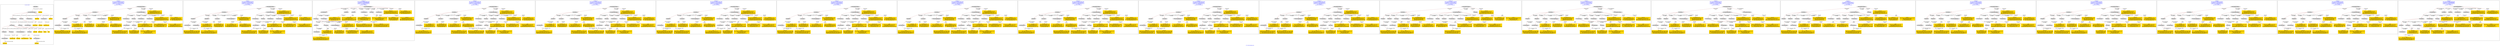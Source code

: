 digraph n0 {
fontcolor="blue"
remincross="true"
label="s27-s-the-huntington.json"
subgraph cluster_0 {
label="1-correct model"
n2[style="filled",color="white",fillcolor="lightgray",label="E12_Production1"];
n3[style="filled",color="white",fillcolor="lightgray",label="E21_Person1"];
n4[style="filled",color="white",fillcolor="lightgray",label="E55_Type1"];
n5[style="filled",color="white",fillcolor="lightgray",label="E52_Time-Span3"];
n6[style="filled",color="white",fillcolor="lightgray",label="E69_Death1"];
n7[style="filled",color="white",fillcolor="lightgray",label="E74_Group1"];
n8[style="filled",color="white",fillcolor="lightgray",label="E82_Actor_Appellation1"];
n9[style="filled",color="white",fillcolor="lightgray",label="E67_Birth1"];
n10[shape="plaintext",style="filled",fillcolor="gold",label="artist_URI"];
n11[style="filled",color="white",fillcolor="lightgray",label="E22_Man-Made_Object1"];
n12[style="filled",color="white",fillcolor="lightgray",label="E35_Title1"];
n13[style="filled",color="white",fillcolor="lightgray",label="E8_Acquisition1"];
n14[shape="plaintext",style="filled",fillcolor="gold",label="description"];
n15[style="filled",color="white",fillcolor="lightgray",label="E54_Dimension1"];
n16[shape="plaintext",style="filled",fillcolor="gold",label="object_uri"];
n17[shape="plaintext",style="filled",fillcolor="gold",label="Artwork_Title"];
n18[style="filled",color="white",fillcolor="lightgray",label="E38_Image1"];
n19[shape="plaintext",style="filled",fillcolor="gold",label="image_url"];
n20[style="filled",color="white",fillcolor="lightgray",label="E52_Time-Span1"];
n21[shape="plaintext",style="filled",fillcolor="gold",label="birth_date"];
n22[style="filled",color="white",fillcolor="lightgray",label="E52_Time-Span2"];
n23[shape="plaintext",style="filled",fillcolor="gold",label="death_date"];
n24[shape="plaintext",style="filled",fillcolor="gold",label="date"];
n25[shape="plaintext",style="filled",fillcolor="gold",label="dimensions_inch"];
n26[shape="plaintext",style="filled",fillcolor="gold",label="medium_uri"];
n27[shape="plaintext",style="filled",fillcolor="gold",label="medium"];
n28[shape="plaintext",style="filled",fillcolor="gold",label="Nationality_URI"];
n29[shape="plaintext",style="filled",fillcolor="gold",label="nationality"];
n30[shape="plaintext",style="filled",fillcolor="gold",label="artist_appellation_uri"];
n31[shape="plaintext",style="filled",fillcolor="gold",label="name"];
n32[shape="plaintext",style="filled",fillcolor="gold",label="credit_line"];
}
subgraph cluster_1 {
label="candidate 0\nlink coherence:0.9333333333333333\nnode coherence:0.9642857142857143\nconfidence:0.3142407882060046\nmapping score:0.46784216749723967\ncost:29.99882\n-precision:0.67-recall:0.67"
n34[style="filled",color="white",fillcolor="lightgray",label="E12_Production1"];
n35[style="filled",color="white",fillcolor="lightgray",label="E52_Time-Span2"];
n36[style="filled",color="white",fillcolor="lightgray",label="E55_Type1"];
n37[style="filled",color="white",fillcolor="lightgray",label="E21_Person1"];
n38[style="filled",color="white",fillcolor="lightgray",label="E67_Birth1"];
n39[style="filled",color="white",fillcolor="lightgray",label="E69_Death1"];
n40[style="filled",color="white",fillcolor="lightgray",label="E74_Group1"];
n41[style="filled",color="white",fillcolor="lightgray",label="E82_Actor_Appellation1"];
n42[style="filled",color="white",fillcolor="lightgray",label="E22_Man-Made_Object1"];
n43[style="filled",color="white",fillcolor="lightgray",label="E35_Title1"];
n44[style="filled",color="white",fillcolor="lightgray",label="E54_Dimension1"];
n45[style="filled",color="white",fillcolor="lightgray",label="E8_Acquisition1"];
n46[style="filled",color="white",fillcolor="lightgray",label="E33_Linguistic_Object2"];
n47[style="filled",color="white",fillcolor="lightgray",label="E52_Time-Span1"];
n48[style="filled",color="white",fillcolor="lightgray",label="E52_Time-Span3"];
n49[shape="plaintext",style="filled",fillcolor="gold",label="medium_uri\n[E57_Material,classLink,0.349]\n[E55_Type,classLink,0.348]\n[E74_Group,classLink,0.261]\n[E55_Type,label,0.042]"];
n50[shape="plaintext",style="filled",fillcolor="gold",label="description\n[E22_Man-Made_Object,P3_has_note,0.327]\n[E34_Inscription,P3_has_note,0.32]\n[E73_Information_Object,P3_has_note,0.29]\n[E33_Linguistic_Object,P3_has_note,0.062]"];
n51[shape="plaintext",style="filled",fillcolor="gold",label="artist_URI\n[E21_Person,classLink,0.339]\n[E39_Actor,classLink,0.321]\n[E82_Actor_Appellation,classLink,0.237]\n[E30_Right,P3_has_note,0.103]"];
n52[shape="plaintext",style="filled",fillcolor="gold",label="date\n[E52_Time-Span,label,0.327]\n[E52_Time-Span,P82_at_some_time_within,0.319]\n[E52_Time-Span,P82a_begin_of_the_begin,0.177]\n[E52_Time-Span,P82b_end_of_the_end,0.177]"];
n53[shape="plaintext",style="filled",fillcolor="gold",label="image_url\n[E38_Image,classLink,0.434]\n[E78_Collection,classLink,0.225]\n[E22_Man-Made_Object,classLink,0.2]\n[E57_Material,label,0.141]"];
n54[shape="plaintext",style="filled",fillcolor="gold",label="Artwork_Title\n[E22_Man-Made_Object,P3_has_note,0.295]\n[E35_Title,label,0.295]\n[E73_Information_Object,P3_has_note,0.242]\n[E33_Linguistic_Object,P3_has_note,0.168]"];
n55[shape="plaintext",style="filled",fillcolor="gold",label="nationality\n[E74_Group,label,0.498]\n[E74_Group,classLink,0.287]\n[E55_Type,label,0.125]\n[E8_Acquisition,P3_has_note,0.09]"];
n56[shape="plaintext",style="filled",fillcolor="gold",label="Nationality_URI\n[E74_Group,classLink,0.644]\n[E55_Type,classLink,0.194]\n[E57_Material,classLink,0.114]\n[E55_Type,label,0.048]"];
n57[shape="plaintext",style="filled",fillcolor="gold",label="medium\n[E29_Design_or_Procedure,P3_has_note,0.301]\n[E57_Material,label,0.266]\n[E55_Type,label,0.259]\n[E57_Material,classLink,0.173]"];
n58[shape="plaintext",style="filled",fillcolor="gold",label="name\n[E82_Actor_Appellation,label,0.394]\n[E30_Right,P3_has_note,0.27]\n[E8_Acquisition,P3_has_note,0.168]\n[E22_Man-Made_Object,P3_has_note,0.168]"];
n59[shape="plaintext",style="filled",fillcolor="gold",label="death_date\n[E52_Time-Span,P82b_end_of_the_end,0.452]\n[E52_Time-Span,P82_at_some_time_within,0.33]\n[E12_Production,P3_has_note,0.109]\n[E52_Time-Span,P82a_begin_of_the_begin,0.109]"];
n60[shape="plaintext",style="filled",fillcolor="gold",label="dimensions_inch\n[E54_Dimension,P3_has_note,0.597]\n[E22_Man-Made_Object,classLink,0.155]\n[E55_Type,label,0.129]\n[E34_Inscription,P3_has_note,0.119]"];
n61[shape="plaintext",style="filled",fillcolor="gold",label="artist_appellation_uri\n[E82_Actor_Appellation,classLink,0.869]\n[E21_Person,classLink,0.058]\n[E39_Actor,classLink,0.055]\n[E30_Right,P3_has_note,0.018]"];
n62[shape="plaintext",style="filled",fillcolor="gold",label="birth_date\n[E52_Time-Span,P82a_begin_of_the_begin,0.456]\n[E52_Time-Span,P82_at_some_time_within,0.304]\n[E52_Time-Span,P82b_end_of_the_end,0.191]\n[E33_Linguistic_Object,P3_has_note,0.049]"];
n63[shape="plaintext",style="filled",fillcolor="gold",label="credit_line\n[E8_Acquisition,P3_has_note,0.317]\n[E30_Right,P3_has_note,0.242]\n[E33_Linguistic_Object,P3_has_note,0.224]\n[E22_Man-Made_Object,P3_has_note,0.217]"];
n64[shape="plaintext",style="filled",fillcolor="gold",label="object_uri\n[E30_Right,P3_has_note,0.457]\n[E82_Actor_Appellation,label,0.22]\n[E8_Acquisition,P3_has_note,0.188]\n[E35_Title,label,0.134]"];
}
subgraph cluster_2 {
label="candidate 1\nlink coherence:0.9333333333333333\nnode coherence:0.9642857142857143\nconfidence:0.3142407882060046\nmapping score:0.46784216749723967\ncost:29.99883\n-precision:0.67-recall:0.67"
n66[style="filled",color="white",fillcolor="lightgray",label="E12_Production1"];
n67[style="filled",color="white",fillcolor="lightgray",label="E52_Time-Span2"];
n68[style="filled",color="white",fillcolor="lightgray",label="E55_Type1"];
n69[style="filled",color="white",fillcolor="lightgray",label="E21_Person1"];
n70[style="filled",color="white",fillcolor="lightgray",label="E67_Birth1"];
n71[style="filled",color="white",fillcolor="lightgray",label="E69_Death1"];
n72[style="filled",color="white",fillcolor="lightgray",label="E74_Group1"];
n73[style="filled",color="white",fillcolor="lightgray",label="E82_Actor_Appellation1"];
n74[style="filled",color="white",fillcolor="lightgray",label="E22_Man-Made_Object1"];
n75[style="filled",color="white",fillcolor="lightgray",label="E35_Title1"];
n76[style="filled",color="white",fillcolor="lightgray",label="E54_Dimension1"];
n77[style="filled",color="white",fillcolor="lightgray",label="E8_Acquisition1"];
n78[style="filled",color="white",fillcolor="lightgray",label="E33_Linguistic_Object1"];
n79[style="filled",color="white",fillcolor="lightgray",label="E52_Time-Span1"];
n80[style="filled",color="white",fillcolor="lightgray",label="E52_Time-Span3"];
n81[shape="plaintext",style="filled",fillcolor="gold",label="medium_uri\n[E57_Material,classLink,0.349]\n[E55_Type,classLink,0.348]\n[E74_Group,classLink,0.261]\n[E55_Type,label,0.042]"];
n82[shape="plaintext",style="filled",fillcolor="gold",label="description\n[E22_Man-Made_Object,P3_has_note,0.327]\n[E34_Inscription,P3_has_note,0.32]\n[E73_Information_Object,P3_has_note,0.29]\n[E33_Linguistic_Object,P3_has_note,0.062]"];
n83[shape="plaintext",style="filled",fillcolor="gold",label="artist_URI\n[E21_Person,classLink,0.339]\n[E39_Actor,classLink,0.321]\n[E82_Actor_Appellation,classLink,0.237]\n[E30_Right,P3_has_note,0.103]"];
n84[shape="plaintext",style="filled",fillcolor="gold",label="date\n[E52_Time-Span,label,0.327]\n[E52_Time-Span,P82_at_some_time_within,0.319]\n[E52_Time-Span,P82a_begin_of_the_begin,0.177]\n[E52_Time-Span,P82b_end_of_the_end,0.177]"];
n85[shape="plaintext",style="filled",fillcolor="gold",label="image_url\n[E38_Image,classLink,0.434]\n[E78_Collection,classLink,0.225]\n[E22_Man-Made_Object,classLink,0.2]\n[E57_Material,label,0.141]"];
n86[shape="plaintext",style="filled",fillcolor="gold",label="Artwork_Title\n[E22_Man-Made_Object,P3_has_note,0.295]\n[E35_Title,label,0.295]\n[E73_Information_Object,P3_has_note,0.242]\n[E33_Linguistic_Object,P3_has_note,0.168]"];
n87[shape="plaintext",style="filled",fillcolor="gold",label="nationality\n[E74_Group,label,0.498]\n[E74_Group,classLink,0.287]\n[E55_Type,label,0.125]\n[E8_Acquisition,P3_has_note,0.09]"];
n88[shape="plaintext",style="filled",fillcolor="gold",label="Nationality_URI\n[E74_Group,classLink,0.644]\n[E55_Type,classLink,0.194]\n[E57_Material,classLink,0.114]\n[E55_Type,label,0.048]"];
n89[shape="plaintext",style="filled",fillcolor="gold",label="medium\n[E29_Design_or_Procedure,P3_has_note,0.301]\n[E57_Material,label,0.266]\n[E55_Type,label,0.259]\n[E57_Material,classLink,0.173]"];
n90[shape="plaintext",style="filled",fillcolor="gold",label="name\n[E82_Actor_Appellation,label,0.394]\n[E30_Right,P3_has_note,0.27]\n[E8_Acquisition,P3_has_note,0.168]\n[E22_Man-Made_Object,P3_has_note,0.168]"];
n91[shape="plaintext",style="filled",fillcolor="gold",label="death_date\n[E52_Time-Span,P82b_end_of_the_end,0.452]\n[E52_Time-Span,P82_at_some_time_within,0.33]\n[E12_Production,P3_has_note,0.109]\n[E52_Time-Span,P82a_begin_of_the_begin,0.109]"];
n92[shape="plaintext",style="filled",fillcolor="gold",label="dimensions_inch\n[E54_Dimension,P3_has_note,0.597]\n[E22_Man-Made_Object,classLink,0.155]\n[E55_Type,label,0.129]\n[E34_Inscription,P3_has_note,0.119]"];
n93[shape="plaintext",style="filled",fillcolor="gold",label="artist_appellation_uri\n[E82_Actor_Appellation,classLink,0.869]\n[E21_Person,classLink,0.058]\n[E39_Actor,classLink,0.055]\n[E30_Right,P3_has_note,0.018]"];
n94[shape="plaintext",style="filled",fillcolor="gold",label="birth_date\n[E52_Time-Span,P82a_begin_of_the_begin,0.456]\n[E52_Time-Span,P82_at_some_time_within,0.304]\n[E52_Time-Span,P82b_end_of_the_end,0.191]\n[E33_Linguistic_Object,P3_has_note,0.049]"];
n95[shape="plaintext",style="filled",fillcolor="gold",label="credit_line\n[E8_Acquisition,P3_has_note,0.317]\n[E30_Right,P3_has_note,0.242]\n[E33_Linguistic_Object,P3_has_note,0.224]\n[E22_Man-Made_Object,P3_has_note,0.217]"];
n96[shape="plaintext",style="filled",fillcolor="gold",label="object_uri\n[E30_Right,P3_has_note,0.457]\n[E82_Actor_Appellation,label,0.22]\n[E8_Acquisition,P3_has_note,0.188]\n[E35_Title,label,0.134]"];
}
subgraph cluster_3 {
label="candidate 10\nlink coherence:0.8928571428571429\nnode coherence:0.8888888888888888\nconfidence:0.42314485259879353\nmapping score:0.48942791382922746\ncost:27.99889\n-precision:0.75-recall:0.7"
n98[style="filled",color="white",fillcolor="lightgray",label="E12_Production1"];
n99[style="filled",color="white",fillcolor="lightgray",label="E21_Person1"];
n100[style="filled",color="white",fillcolor="lightgray",label="E52_Time-Span2"];
n101[style="filled",color="white",fillcolor="lightgray",label="E67_Birth1"];
n102[style="filled",color="white",fillcolor="lightgray",label="E74_Group1"];
n103[style="filled",color="white",fillcolor="lightgray",label="E82_Actor_Appellation1"];
n104[style="filled",color="white",fillcolor="lightgray",label="E22_Man-Made_Object1"];
n105[style="filled",color="white",fillcolor="lightgray",label="E30_Right1"];
n106[style="filled",color="white",fillcolor="lightgray",label="E35_Title1"];
n107[style="filled",color="white",fillcolor="lightgray",label="E54_Dimension1"];
n108[style="filled",color="white",fillcolor="lightgray",label="E55_Type2"];
n109[style="filled",color="white",fillcolor="lightgray",label="E8_Acquisition1"];
n110[style="filled",color="white",fillcolor="lightgray",label="E52_Time-Span1"];
n111[shape="plaintext",style="filled",fillcolor="gold",label="description\n[E22_Man-Made_Object,P3_has_note,0.327]\n[E34_Inscription,P3_has_note,0.32]\n[E73_Information_Object,P3_has_note,0.29]\n[E33_Linguistic_Object,P3_has_note,0.062]"];
n112[shape="plaintext",style="filled",fillcolor="gold",label="artist_appellation_uri\n[E82_Actor_Appellation,classLink,0.869]\n[E21_Person,classLink,0.058]\n[E39_Actor,classLink,0.055]\n[E30_Right,P3_has_note,0.018]"];
n113[shape="plaintext",style="filled",fillcolor="gold",label="image_url\n[E38_Image,classLink,0.434]\n[E78_Collection,classLink,0.225]\n[E22_Man-Made_Object,classLink,0.2]\n[E57_Material,label,0.141]"];
n114[shape="plaintext",style="filled",fillcolor="gold",label="medium\n[E29_Design_or_Procedure,P3_has_note,0.301]\n[E57_Material,label,0.266]\n[E55_Type,label,0.259]\n[E57_Material,classLink,0.173]"];
n115[shape="plaintext",style="filled",fillcolor="gold",label="Artwork_Title\n[E22_Man-Made_Object,P3_has_note,0.295]\n[E35_Title,label,0.295]\n[E73_Information_Object,P3_has_note,0.242]\n[E33_Linguistic_Object,P3_has_note,0.168]"];
n116[shape="plaintext",style="filled",fillcolor="gold",label="nationality\n[E74_Group,label,0.498]\n[E74_Group,classLink,0.287]\n[E55_Type,label,0.125]\n[E8_Acquisition,P3_has_note,0.09]"];
n117[shape="plaintext",style="filled",fillcolor="gold",label="credit_line\n[E8_Acquisition,P3_has_note,0.317]\n[E30_Right,P3_has_note,0.242]\n[E33_Linguistic_Object,P3_has_note,0.224]\n[E22_Man-Made_Object,P3_has_note,0.217]"];
n118[shape="plaintext",style="filled",fillcolor="gold",label="Nationality_URI\n[E74_Group,classLink,0.644]\n[E55_Type,classLink,0.194]\n[E57_Material,classLink,0.114]\n[E55_Type,label,0.048]"];
n119[shape="plaintext",style="filled",fillcolor="gold",label="medium_uri\n[E57_Material,classLink,0.349]\n[E55_Type,classLink,0.348]\n[E74_Group,classLink,0.261]\n[E55_Type,label,0.042]"];
n120[shape="plaintext",style="filled",fillcolor="gold",label="birth_date\n[E52_Time-Span,P82a_begin_of_the_begin,0.456]\n[E52_Time-Span,P82_at_some_time_within,0.304]\n[E52_Time-Span,P82b_end_of_the_end,0.191]\n[E33_Linguistic_Object,P3_has_note,0.049]"];
n121[shape="plaintext",style="filled",fillcolor="gold",label="dimensions_inch\n[E54_Dimension,P3_has_note,0.597]\n[E22_Man-Made_Object,classLink,0.155]\n[E55_Type,label,0.129]\n[E34_Inscription,P3_has_note,0.119]"];
n122[shape="plaintext",style="filled",fillcolor="gold",label="artist_URI\n[E21_Person,classLink,0.339]\n[E39_Actor,classLink,0.321]\n[E82_Actor_Appellation,classLink,0.237]\n[E30_Right,P3_has_note,0.103]"];
n123[shape="plaintext",style="filled",fillcolor="gold",label="date\n[E52_Time-Span,label,0.327]\n[E52_Time-Span,P82_at_some_time_within,0.319]\n[E52_Time-Span,P82a_begin_of_the_begin,0.177]\n[E52_Time-Span,P82b_end_of_the_end,0.177]"];
n124[shape="plaintext",style="filled",fillcolor="gold",label="death_date\n[E52_Time-Span,P82b_end_of_the_end,0.452]\n[E52_Time-Span,P82_at_some_time_within,0.33]\n[E12_Production,P3_has_note,0.109]\n[E52_Time-Span,P82a_begin_of_the_begin,0.109]"];
n125[shape="plaintext",style="filled",fillcolor="gold",label="name\n[E82_Actor_Appellation,label,0.394]\n[E30_Right,P3_has_note,0.27]\n[E8_Acquisition,P3_has_note,0.168]\n[E22_Man-Made_Object,P3_has_note,0.168]"];
n126[shape="plaintext",style="filled",fillcolor="gold",label="object_uri\n[E30_Right,P3_has_note,0.457]\n[E82_Actor_Appellation,label,0.22]\n[E8_Acquisition,P3_has_note,0.188]\n[E35_Title,label,0.134]"];
}
subgraph cluster_4 {
label="candidate 11\nlink coherence:0.8928571428571429\nnode coherence:0.9259259259259259\nconfidence:0.32372614513008147\nmapping score:0.46863402368533585\ncost:27.99896\n-precision:0.61-recall:0.57"
n128[style="filled",color="white",fillcolor="lightgray",label="E12_Production1"];
n129[style="filled",color="white",fillcolor="lightgray",label="E52_Time-Span2"];
n130[style="filled",color="white",fillcolor="lightgray",label="E55_Type1"];
n131[style="filled",color="white",fillcolor="lightgray",label="E21_Person1"];
n132[style="filled",color="white",fillcolor="lightgray",label="E67_Birth1"];
n133[style="filled",color="white",fillcolor="lightgray",label="E74_Group1"];
n134[style="filled",color="white",fillcolor="lightgray",label="E82_Actor_Appellation1"];
n135[style="filled",color="white",fillcolor="lightgray",label="E22_Man-Made_Object1"];
n136[style="filled",color="white",fillcolor="lightgray",label="E35_Title1"];
n137[style="filled",color="white",fillcolor="lightgray",label="E54_Dimension1"];
n138[style="filled",color="white",fillcolor="lightgray",label="E8_Acquisition1"];
n139[style="filled",color="white",fillcolor="lightgray",label="E33_Linguistic_Object2"];
n140[style="filled",color="white",fillcolor="lightgray",label="E52_Time-Span1"];
n141[shape="plaintext",style="filled",fillcolor="gold",label="medium_uri\n[E57_Material,classLink,0.349]\n[E55_Type,classLink,0.348]\n[E74_Group,classLink,0.261]\n[E55_Type,label,0.042]"];
n142[shape="plaintext",style="filled",fillcolor="gold",label="description\n[E22_Man-Made_Object,P3_has_note,0.327]\n[E34_Inscription,P3_has_note,0.32]\n[E73_Information_Object,P3_has_note,0.29]\n[E33_Linguistic_Object,P3_has_note,0.062]"];
n143[shape="plaintext",style="filled",fillcolor="gold",label="artist_URI\n[E21_Person,classLink,0.339]\n[E39_Actor,classLink,0.321]\n[E82_Actor_Appellation,classLink,0.237]\n[E30_Right,P3_has_note,0.103]"];
n144[shape="plaintext",style="filled",fillcolor="gold",label="image_url\n[E38_Image,classLink,0.434]\n[E78_Collection,classLink,0.225]\n[E22_Man-Made_Object,classLink,0.2]\n[E57_Material,label,0.141]"];
n145[shape="plaintext",style="filled",fillcolor="gold",label="Artwork_Title\n[E22_Man-Made_Object,P3_has_note,0.295]\n[E35_Title,label,0.295]\n[E73_Information_Object,P3_has_note,0.242]\n[E33_Linguistic_Object,P3_has_note,0.168]"];
n146[shape="plaintext",style="filled",fillcolor="gold",label="nationality\n[E74_Group,label,0.498]\n[E74_Group,classLink,0.287]\n[E55_Type,label,0.125]\n[E8_Acquisition,P3_has_note,0.09]"];
n147[shape="plaintext",style="filled",fillcolor="gold",label="Nationality_URI\n[E74_Group,classLink,0.644]\n[E55_Type,classLink,0.194]\n[E57_Material,classLink,0.114]\n[E55_Type,label,0.048]"];
n148[shape="plaintext",style="filled",fillcolor="gold",label="medium\n[E29_Design_or_Procedure,P3_has_note,0.301]\n[E57_Material,label,0.266]\n[E55_Type,label,0.259]\n[E57_Material,classLink,0.173]"];
n149[shape="plaintext",style="filled",fillcolor="gold",label="name\n[E82_Actor_Appellation,label,0.394]\n[E30_Right,P3_has_note,0.27]\n[E8_Acquisition,P3_has_note,0.168]\n[E22_Man-Made_Object,P3_has_note,0.168]"];
n150[shape="plaintext",style="filled",fillcolor="gold",label="death_date\n[E52_Time-Span,P82b_end_of_the_end,0.452]\n[E52_Time-Span,P82_at_some_time_within,0.33]\n[E12_Production,P3_has_note,0.109]\n[E52_Time-Span,P82a_begin_of_the_begin,0.109]"];
n151[shape="plaintext",style="filled",fillcolor="gold",label="birth_date\n[E52_Time-Span,P82a_begin_of_the_begin,0.456]\n[E52_Time-Span,P82_at_some_time_within,0.304]\n[E52_Time-Span,P82b_end_of_the_end,0.191]\n[E33_Linguistic_Object,P3_has_note,0.049]"];
n152[shape="plaintext",style="filled",fillcolor="gold",label="dimensions_inch\n[E54_Dimension,P3_has_note,0.597]\n[E22_Man-Made_Object,classLink,0.155]\n[E55_Type,label,0.129]\n[E34_Inscription,P3_has_note,0.119]"];
n153[shape="plaintext",style="filled",fillcolor="gold",label="artist_appellation_uri\n[E82_Actor_Appellation,classLink,0.869]\n[E21_Person,classLink,0.058]\n[E39_Actor,classLink,0.055]\n[E30_Right,P3_has_note,0.018]"];
n154[shape="plaintext",style="filled",fillcolor="gold",label="date\n[E52_Time-Span,label,0.327]\n[E52_Time-Span,P82_at_some_time_within,0.319]\n[E52_Time-Span,P82a_begin_of_the_begin,0.177]\n[E52_Time-Span,P82b_end_of_the_end,0.177]"];
n155[shape="plaintext",style="filled",fillcolor="gold",label="credit_line\n[E8_Acquisition,P3_has_note,0.317]\n[E30_Right,P3_has_note,0.242]\n[E33_Linguistic_Object,P3_has_note,0.224]\n[E22_Man-Made_Object,P3_has_note,0.217]"];
n156[shape="plaintext",style="filled",fillcolor="gold",label="object_uri\n[E30_Right,P3_has_note,0.457]\n[E82_Actor_Appellation,label,0.22]\n[E8_Acquisition,P3_has_note,0.188]\n[E35_Title,label,0.134]"];
}
subgraph cluster_5 {
label="candidate 12\nlink coherence:0.8928571428571429\nnode coherence:0.9259259259259259\nconfidence:0.32372614513008147\nmapping score:0.46863402368533585\ncost:27.99897\n-precision:0.61-recall:0.57"
n158[style="filled",color="white",fillcolor="lightgray",label="E12_Production1"];
n159[style="filled",color="white",fillcolor="lightgray",label="E52_Time-Span2"];
n160[style="filled",color="white",fillcolor="lightgray",label="E55_Type1"];
n161[style="filled",color="white",fillcolor="lightgray",label="E21_Person1"];
n162[style="filled",color="white",fillcolor="lightgray",label="E67_Birth1"];
n163[style="filled",color="white",fillcolor="lightgray",label="E74_Group1"];
n164[style="filled",color="white",fillcolor="lightgray",label="E82_Actor_Appellation1"];
n165[style="filled",color="white",fillcolor="lightgray",label="E22_Man-Made_Object1"];
n166[style="filled",color="white",fillcolor="lightgray",label="E35_Title1"];
n167[style="filled",color="white",fillcolor="lightgray",label="E54_Dimension1"];
n168[style="filled",color="white",fillcolor="lightgray",label="E8_Acquisition1"];
n169[style="filled",color="white",fillcolor="lightgray",label="E33_Linguistic_Object1"];
n170[style="filled",color="white",fillcolor="lightgray",label="E52_Time-Span1"];
n171[shape="plaintext",style="filled",fillcolor="gold",label="medium_uri\n[E57_Material,classLink,0.349]\n[E55_Type,classLink,0.348]\n[E74_Group,classLink,0.261]\n[E55_Type,label,0.042]"];
n172[shape="plaintext",style="filled",fillcolor="gold",label="description\n[E22_Man-Made_Object,P3_has_note,0.327]\n[E34_Inscription,P3_has_note,0.32]\n[E73_Information_Object,P3_has_note,0.29]\n[E33_Linguistic_Object,P3_has_note,0.062]"];
n173[shape="plaintext",style="filled",fillcolor="gold",label="artist_URI\n[E21_Person,classLink,0.339]\n[E39_Actor,classLink,0.321]\n[E82_Actor_Appellation,classLink,0.237]\n[E30_Right,P3_has_note,0.103]"];
n174[shape="plaintext",style="filled",fillcolor="gold",label="image_url\n[E38_Image,classLink,0.434]\n[E78_Collection,classLink,0.225]\n[E22_Man-Made_Object,classLink,0.2]\n[E57_Material,label,0.141]"];
n175[shape="plaintext",style="filled",fillcolor="gold",label="Artwork_Title\n[E22_Man-Made_Object,P3_has_note,0.295]\n[E35_Title,label,0.295]\n[E73_Information_Object,P3_has_note,0.242]\n[E33_Linguistic_Object,P3_has_note,0.168]"];
n176[shape="plaintext",style="filled",fillcolor="gold",label="nationality\n[E74_Group,label,0.498]\n[E74_Group,classLink,0.287]\n[E55_Type,label,0.125]\n[E8_Acquisition,P3_has_note,0.09]"];
n177[shape="plaintext",style="filled",fillcolor="gold",label="Nationality_URI\n[E74_Group,classLink,0.644]\n[E55_Type,classLink,0.194]\n[E57_Material,classLink,0.114]\n[E55_Type,label,0.048]"];
n178[shape="plaintext",style="filled",fillcolor="gold",label="medium\n[E29_Design_or_Procedure,P3_has_note,0.301]\n[E57_Material,label,0.266]\n[E55_Type,label,0.259]\n[E57_Material,classLink,0.173]"];
n179[shape="plaintext",style="filled",fillcolor="gold",label="name\n[E82_Actor_Appellation,label,0.394]\n[E30_Right,P3_has_note,0.27]\n[E8_Acquisition,P3_has_note,0.168]\n[E22_Man-Made_Object,P3_has_note,0.168]"];
n180[shape="plaintext",style="filled",fillcolor="gold",label="death_date\n[E52_Time-Span,P82b_end_of_the_end,0.452]\n[E52_Time-Span,P82_at_some_time_within,0.33]\n[E12_Production,P3_has_note,0.109]\n[E52_Time-Span,P82a_begin_of_the_begin,0.109]"];
n181[shape="plaintext",style="filled",fillcolor="gold",label="birth_date\n[E52_Time-Span,P82a_begin_of_the_begin,0.456]\n[E52_Time-Span,P82_at_some_time_within,0.304]\n[E52_Time-Span,P82b_end_of_the_end,0.191]\n[E33_Linguistic_Object,P3_has_note,0.049]"];
n182[shape="plaintext",style="filled",fillcolor="gold",label="dimensions_inch\n[E54_Dimension,P3_has_note,0.597]\n[E22_Man-Made_Object,classLink,0.155]\n[E55_Type,label,0.129]\n[E34_Inscription,P3_has_note,0.119]"];
n183[shape="plaintext",style="filled",fillcolor="gold",label="artist_appellation_uri\n[E82_Actor_Appellation,classLink,0.869]\n[E21_Person,classLink,0.058]\n[E39_Actor,classLink,0.055]\n[E30_Right,P3_has_note,0.018]"];
n184[shape="plaintext",style="filled",fillcolor="gold",label="date\n[E52_Time-Span,label,0.327]\n[E52_Time-Span,P82_at_some_time_within,0.319]\n[E52_Time-Span,P82a_begin_of_the_begin,0.177]\n[E52_Time-Span,P82b_end_of_the_end,0.177]"];
n185[shape="plaintext",style="filled",fillcolor="gold",label="credit_line\n[E8_Acquisition,P3_has_note,0.317]\n[E30_Right,P3_has_note,0.242]\n[E33_Linguistic_Object,P3_has_note,0.224]\n[E22_Man-Made_Object,P3_has_note,0.217]"];
n186[shape="plaintext",style="filled",fillcolor="gold",label="object_uri\n[E30_Right,P3_has_note,0.457]\n[E82_Actor_Appellation,label,0.22]\n[E8_Acquisition,P3_has_note,0.188]\n[E35_Title,label,0.134]"];
}
subgraph cluster_6 {
label="candidate 13\nlink coherence:0.8928571428571429\nnode coherence:0.9259259259259259\nconfidence:0.32372614513008147\nmapping score:0.46863402368533585\ncost:126.99896\n-precision:0.64-recall:0.6"
n188[style="filled",color="white",fillcolor="lightgray",label="E12_Production1"];
n189[style="filled",color="white",fillcolor="lightgray",label="E52_Time-Span2"];
n190[style="filled",color="white",fillcolor="lightgray",label="E55_Type1"];
n191[style="filled",color="white",fillcolor="lightgray",label="E21_Person1"];
n192[style="filled",color="white",fillcolor="lightgray",label="E67_Birth1"];
n193[style="filled",color="white",fillcolor="lightgray",label="E74_Group1"];
n194[style="filled",color="white",fillcolor="lightgray",label="E82_Actor_Appellation1"];
n195[style="filled",color="white",fillcolor="lightgray",label="E22_Man-Made_Object1"];
n196[style="filled",color="white",fillcolor="lightgray",label="E35_Title1"];
n197[style="filled",color="white",fillcolor="lightgray",label="E54_Dimension1"];
n198[style="filled",color="white",fillcolor="lightgray",label="E8_Acquisition1"];
n199[style="filled",color="white",fillcolor="lightgray",label="E33_Linguistic_Object2"];
n200[style="filled",color="white",fillcolor="lightgray",label="E52_Time-Span1"];
n201[shape="plaintext",style="filled",fillcolor="gold",label="medium_uri\n[E57_Material,classLink,0.349]\n[E55_Type,classLink,0.348]\n[E74_Group,classLink,0.261]\n[E55_Type,label,0.042]"];
n202[shape="plaintext",style="filled",fillcolor="gold",label="description\n[E22_Man-Made_Object,P3_has_note,0.327]\n[E34_Inscription,P3_has_note,0.32]\n[E73_Information_Object,P3_has_note,0.29]\n[E33_Linguistic_Object,P3_has_note,0.062]"];
n203[shape="plaintext",style="filled",fillcolor="gold",label="artist_URI\n[E21_Person,classLink,0.339]\n[E39_Actor,classLink,0.321]\n[E82_Actor_Appellation,classLink,0.237]\n[E30_Right,P3_has_note,0.103]"];
n204[shape="plaintext",style="filled",fillcolor="gold",label="image_url\n[E38_Image,classLink,0.434]\n[E78_Collection,classLink,0.225]\n[E22_Man-Made_Object,classLink,0.2]\n[E57_Material,label,0.141]"];
n205[shape="plaintext",style="filled",fillcolor="gold",label="Artwork_Title\n[E22_Man-Made_Object,P3_has_note,0.295]\n[E35_Title,label,0.295]\n[E73_Information_Object,P3_has_note,0.242]\n[E33_Linguistic_Object,P3_has_note,0.168]"];
n206[shape="plaintext",style="filled",fillcolor="gold",label="nationality\n[E74_Group,label,0.498]\n[E74_Group,classLink,0.287]\n[E55_Type,label,0.125]\n[E8_Acquisition,P3_has_note,0.09]"];
n207[shape="plaintext",style="filled",fillcolor="gold",label="Nationality_URI\n[E74_Group,classLink,0.644]\n[E55_Type,classLink,0.194]\n[E57_Material,classLink,0.114]\n[E55_Type,label,0.048]"];
n208[shape="plaintext",style="filled",fillcolor="gold",label="medium\n[E29_Design_or_Procedure,P3_has_note,0.301]\n[E57_Material,label,0.266]\n[E55_Type,label,0.259]\n[E57_Material,classLink,0.173]"];
n209[shape="plaintext",style="filled",fillcolor="gold",label="name\n[E82_Actor_Appellation,label,0.394]\n[E30_Right,P3_has_note,0.27]\n[E8_Acquisition,P3_has_note,0.168]\n[E22_Man-Made_Object,P3_has_note,0.168]"];
n210[shape="plaintext",style="filled",fillcolor="gold",label="birth_date\n[E52_Time-Span,P82a_begin_of_the_begin,0.456]\n[E52_Time-Span,P82_at_some_time_within,0.304]\n[E52_Time-Span,P82b_end_of_the_end,0.191]\n[E33_Linguistic_Object,P3_has_note,0.049]"];
n211[shape="plaintext",style="filled",fillcolor="gold",label="date\n[E52_Time-Span,label,0.327]\n[E52_Time-Span,P82_at_some_time_within,0.319]\n[E52_Time-Span,P82a_begin_of_the_begin,0.177]\n[E52_Time-Span,P82b_end_of_the_end,0.177]"];
n212[shape="plaintext",style="filled",fillcolor="gold",label="dimensions_inch\n[E54_Dimension,P3_has_note,0.597]\n[E22_Man-Made_Object,classLink,0.155]\n[E55_Type,label,0.129]\n[E34_Inscription,P3_has_note,0.119]"];
n213[shape="plaintext",style="filled",fillcolor="gold",label="artist_appellation_uri\n[E82_Actor_Appellation,classLink,0.869]\n[E21_Person,classLink,0.058]\n[E39_Actor,classLink,0.055]\n[E30_Right,P3_has_note,0.018]"];
n214[shape="plaintext",style="filled",fillcolor="gold",label="death_date\n[E52_Time-Span,P82b_end_of_the_end,0.452]\n[E52_Time-Span,P82_at_some_time_within,0.33]\n[E12_Production,P3_has_note,0.109]\n[E52_Time-Span,P82a_begin_of_the_begin,0.109]"];
n215[shape="plaintext",style="filled",fillcolor="gold",label="credit_line\n[E8_Acquisition,P3_has_note,0.317]\n[E30_Right,P3_has_note,0.242]\n[E33_Linguistic_Object,P3_has_note,0.224]\n[E22_Man-Made_Object,P3_has_note,0.217]"];
n216[shape="plaintext",style="filled",fillcolor="gold",label="object_uri\n[E30_Right,P3_has_note,0.457]\n[E82_Actor_Appellation,label,0.22]\n[E8_Acquisition,P3_has_note,0.188]\n[E35_Title,label,0.134]"];
}
subgraph cluster_7 {
label="candidate 14\nlink coherence:0.8928571428571429\nnode coherence:0.9259259259259259\nconfidence:0.32372614513008147\nmapping score:0.46863402368533585\ncost:126.99897\n-precision:0.64-recall:0.6"
n218[style="filled",color="white",fillcolor="lightgray",label="E12_Production1"];
n219[style="filled",color="white",fillcolor="lightgray",label="E52_Time-Span2"];
n220[style="filled",color="white",fillcolor="lightgray",label="E55_Type1"];
n221[style="filled",color="white",fillcolor="lightgray",label="E21_Person1"];
n222[style="filled",color="white",fillcolor="lightgray",label="E67_Birth1"];
n223[style="filled",color="white",fillcolor="lightgray",label="E74_Group1"];
n224[style="filled",color="white",fillcolor="lightgray",label="E82_Actor_Appellation1"];
n225[style="filled",color="white",fillcolor="lightgray",label="E22_Man-Made_Object1"];
n226[style="filled",color="white",fillcolor="lightgray",label="E35_Title1"];
n227[style="filled",color="white",fillcolor="lightgray",label="E54_Dimension1"];
n228[style="filled",color="white",fillcolor="lightgray",label="E8_Acquisition1"];
n229[style="filled",color="white",fillcolor="lightgray",label="E33_Linguistic_Object1"];
n230[style="filled",color="white",fillcolor="lightgray",label="E52_Time-Span1"];
n231[shape="plaintext",style="filled",fillcolor="gold",label="medium_uri\n[E57_Material,classLink,0.349]\n[E55_Type,classLink,0.348]\n[E74_Group,classLink,0.261]\n[E55_Type,label,0.042]"];
n232[shape="plaintext",style="filled",fillcolor="gold",label="description\n[E22_Man-Made_Object,P3_has_note,0.327]\n[E34_Inscription,P3_has_note,0.32]\n[E73_Information_Object,P3_has_note,0.29]\n[E33_Linguistic_Object,P3_has_note,0.062]"];
n233[shape="plaintext",style="filled",fillcolor="gold",label="artist_URI\n[E21_Person,classLink,0.339]\n[E39_Actor,classLink,0.321]\n[E82_Actor_Appellation,classLink,0.237]\n[E30_Right,P3_has_note,0.103]"];
n234[shape="plaintext",style="filled",fillcolor="gold",label="image_url\n[E38_Image,classLink,0.434]\n[E78_Collection,classLink,0.225]\n[E22_Man-Made_Object,classLink,0.2]\n[E57_Material,label,0.141]"];
n235[shape="plaintext",style="filled",fillcolor="gold",label="Artwork_Title\n[E22_Man-Made_Object,P3_has_note,0.295]\n[E35_Title,label,0.295]\n[E73_Information_Object,P3_has_note,0.242]\n[E33_Linguistic_Object,P3_has_note,0.168]"];
n236[shape="plaintext",style="filled",fillcolor="gold",label="nationality\n[E74_Group,label,0.498]\n[E74_Group,classLink,0.287]\n[E55_Type,label,0.125]\n[E8_Acquisition,P3_has_note,0.09]"];
n237[shape="plaintext",style="filled",fillcolor="gold",label="Nationality_URI\n[E74_Group,classLink,0.644]\n[E55_Type,classLink,0.194]\n[E57_Material,classLink,0.114]\n[E55_Type,label,0.048]"];
n238[shape="plaintext",style="filled",fillcolor="gold",label="medium\n[E29_Design_or_Procedure,P3_has_note,0.301]\n[E57_Material,label,0.266]\n[E55_Type,label,0.259]\n[E57_Material,classLink,0.173]"];
n239[shape="plaintext",style="filled",fillcolor="gold",label="name\n[E82_Actor_Appellation,label,0.394]\n[E30_Right,P3_has_note,0.27]\n[E8_Acquisition,P3_has_note,0.168]\n[E22_Man-Made_Object,P3_has_note,0.168]"];
n240[shape="plaintext",style="filled",fillcolor="gold",label="birth_date\n[E52_Time-Span,P82a_begin_of_the_begin,0.456]\n[E52_Time-Span,P82_at_some_time_within,0.304]\n[E52_Time-Span,P82b_end_of_the_end,0.191]\n[E33_Linguistic_Object,P3_has_note,0.049]"];
n241[shape="plaintext",style="filled",fillcolor="gold",label="date\n[E52_Time-Span,label,0.327]\n[E52_Time-Span,P82_at_some_time_within,0.319]\n[E52_Time-Span,P82a_begin_of_the_begin,0.177]\n[E52_Time-Span,P82b_end_of_the_end,0.177]"];
n242[shape="plaintext",style="filled",fillcolor="gold",label="dimensions_inch\n[E54_Dimension,P3_has_note,0.597]\n[E22_Man-Made_Object,classLink,0.155]\n[E55_Type,label,0.129]\n[E34_Inscription,P3_has_note,0.119]"];
n243[shape="plaintext",style="filled",fillcolor="gold",label="artist_appellation_uri\n[E82_Actor_Appellation,classLink,0.869]\n[E21_Person,classLink,0.058]\n[E39_Actor,classLink,0.055]\n[E30_Right,P3_has_note,0.018]"];
n244[shape="plaintext",style="filled",fillcolor="gold",label="death_date\n[E52_Time-Span,P82b_end_of_the_end,0.452]\n[E52_Time-Span,P82_at_some_time_within,0.33]\n[E12_Production,P3_has_note,0.109]\n[E52_Time-Span,P82a_begin_of_the_begin,0.109]"];
n245[shape="plaintext",style="filled",fillcolor="gold",label="credit_line\n[E8_Acquisition,P3_has_note,0.317]\n[E30_Right,P3_has_note,0.242]\n[E33_Linguistic_Object,P3_has_note,0.224]\n[E22_Man-Made_Object,P3_has_note,0.217]"];
n246[shape="plaintext",style="filled",fillcolor="gold",label="object_uri\n[E30_Right,P3_has_note,0.457]\n[E82_Actor_Appellation,label,0.22]\n[E8_Acquisition,P3_has_note,0.188]\n[E35_Title,label,0.134]"];
}
subgraph cluster_8 {
label="candidate 15\nlink coherence:0.8928571428571429\nnode coherence:0.9259259259259259\nconfidence:0.3218825168146276\nmapping score:0.46801948091351786\ncost:27.99896\n-precision:0.61-recall:0.57"
n248[style="filled",color="white",fillcolor="lightgray",label="E12_Production1"];
n249[style="filled",color="white",fillcolor="lightgray",label="E52_Time-Span2"];
n250[style="filled",color="white",fillcolor="lightgray",label="E55_Type1"];
n251[style="filled",color="white",fillcolor="lightgray",label="E21_Person1"];
n252[style="filled",color="white",fillcolor="lightgray",label="E67_Birth1"];
n253[style="filled",color="white",fillcolor="lightgray",label="E74_Group1"];
n254[style="filled",color="white",fillcolor="lightgray",label="E82_Actor_Appellation1"];
n255[style="filled",color="white",fillcolor="lightgray",label="E22_Man-Made_Object1"];
n256[style="filled",color="white",fillcolor="lightgray",label="E35_Title1"];
n257[style="filled",color="white",fillcolor="lightgray",label="E54_Dimension1"];
n258[style="filled",color="white",fillcolor="lightgray",label="E8_Acquisition1"];
n259[style="filled",color="white",fillcolor="lightgray",label="E33_Linguistic_Object2"];
n260[style="filled",color="white",fillcolor="lightgray",label="E52_Time-Span1"];
n261[shape="plaintext",style="filled",fillcolor="gold",label="medium_uri\n[E57_Material,classLink,0.349]\n[E55_Type,classLink,0.348]\n[E74_Group,classLink,0.261]\n[E55_Type,label,0.042]"];
n262[shape="plaintext",style="filled",fillcolor="gold",label="description\n[E22_Man-Made_Object,P3_has_note,0.327]\n[E34_Inscription,P3_has_note,0.32]\n[E73_Information_Object,P3_has_note,0.29]\n[E33_Linguistic_Object,P3_has_note,0.062]"];
n263[shape="plaintext",style="filled",fillcolor="gold",label="artist_URI\n[E21_Person,classLink,0.339]\n[E39_Actor,classLink,0.321]\n[E82_Actor_Appellation,classLink,0.237]\n[E30_Right,P3_has_note,0.103]"];
n264[shape="plaintext",style="filled",fillcolor="gold",label="image_url\n[E38_Image,classLink,0.434]\n[E78_Collection,classLink,0.225]\n[E22_Man-Made_Object,classLink,0.2]\n[E57_Material,label,0.141]"];
n265[shape="plaintext",style="filled",fillcolor="gold",label="Artwork_Title\n[E22_Man-Made_Object,P3_has_note,0.295]\n[E35_Title,label,0.295]\n[E73_Information_Object,P3_has_note,0.242]\n[E33_Linguistic_Object,P3_has_note,0.168]"];
n266[shape="plaintext",style="filled",fillcolor="gold",label="nationality\n[E74_Group,label,0.498]\n[E74_Group,classLink,0.287]\n[E55_Type,label,0.125]\n[E8_Acquisition,P3_has_note,0.09]"];
n267[shape="plaintext",style="filled",fillcolor="gold",label="Nationality_URI\n[E74_Group,classLink,0.644]\n[E55_Type,classLink,0.194]\n[E57_Material,classLink,0.114]\n[E55_Type,label,0.048]"];
n268[shape="plaintext",style="filled",fillcolor="gold",label="medium\n[E29_Design_or_Procedure,P3_has_note,0.301]\n[E57_Material,label,0.266]\n[E55_Type,label,0.259]\n[E57_Material,classLink,0.173]"];
n269[shape="plaintext",style="filled",fillcolor="gold",label="name\n[E82_Actor_Appellation,label,0.394]\n[E30_Right,P3_has_note,0.27]\n[E8_Acquisition,P3_has_note,0.168]\n[E22_Man-Made_Object,P3_has_note,0.168]"];
n270[shape="plaintext",style="filled",fillcolor="gold",label="birth_date\n[E52_Time-Span,P82a_begin_of_the_begin,0.456]\n[E52_Time-Span,P82_at_some_time_within,0.304]\n[E52_Time-Span,P82b_end_of_the_end,0.191]\n[E33_Linguistic_Object,P3_has_note,0.049]"];
n271[shape="plaintext",style="filled",fillcolor="gold",label="dimensions_inch\n[E54_Dimension,P3_has_note,0.597]\n[E22_Man-Made_Object,classLink,0.155]\n[E55_Type,label,0.129]\n[E34_Inscription,P3_has_note,0.119]"];
n272[shape="plaintext",style="filled",fillcolor="gold",label="artist_appellation_uri\n[E82_Actor_Appellation,classLink,0.869]\n[E21_Person,classLink,0.058]\n[E39_Actor,classLink,0.055]\n[E30_Right,P3_has_note,0.018]"];
n273[shape="plaintext",style="filled",fillcolor="gold",label="date\n[E52_Time-Span,label,0.327]\n[E52_Time-Span,P82_at_some_time_within,0.319]\n[E52_Time-Span,P82a_begin_of_the_begin,0.177]\n[E52_Time-Span,P82b_end_of_the_end,0.177]"];
n274[shape="plaintext",style="filled",fillcolor="gold",label="death_date\n[E52_Time-Span,P82b_end_of_the_end,0.452]\n[E52_Time-Span,P82_at_some_time_within,0.33]\n[E12_Production,P3_has_note,0.109]\n[E52_Time-Span,P82a_begin_of_the_begin,0.109]"];
n275[shape="plaintext",style="filled",fillcolor="gold",label="credit_line\n[E8_Acquisition,P3_has_note,0.317]\n[E30_Right,P3_has_note,0.242]\n[E33_Linguistic_Object,P3_has_note,0.224]\n[E22_Man-Made_Object,P3_has_note,0.217]"];
n276[shape="plaintext",style="filled",fillcolor="gold",label="object_uri\n[E30_Right,P3_has_note,0.457]\n[E82_Actor_Appellation,label,0.22]\n[E8_Acquisition,P3_has_note,0.188]\n[E35_Title,label,0.134]"];
}
subgraph cluster_9 {
label="candidate 16\nlink coherence:0.8928571428571429\nnode coherence:0.9259259259259259\nconfidence:0.3218825168146276\nmapping score:0.46801948091351786\ncost:27.99897\n-precision:0.61-recall:0.57"
n278[style="filled",color="white",fillcolor="lightgray",label="E12_Production1"];
n279[style="filled",color="white",fillcolor="lightgray",label="E52_Time-Span2"];
n280[style="filled",color="white",fillcolor="lightgray",label="E55_Type1"];
n281[style="filled",color="white",fillcolor="lightgray",label="E21_Person1"];
n282[style="filled",color="white",fillcolor="lightgray",label="E67_Birth1"];
n283[style="filled",color="white",fillcolor="lightgray",label="E74_Group1"];
n284[style="filled",color="white",fillcolor="lightgray",label="E82_Actor_Appellation1"];
n285[style="filled",color="white",fillcolor="lightgray",label="E22_Man-Made_Object1"];
n286[style="filled",color="white",fillcolor="lightgray",label="E35_Title1"];
n287[style="filled",color="white",fillcolor="lightgray",label="E54_Dimension1"];
n288[style="filled",color="white",fillcolor="lightgray",label="E8_Acquisition1"];
n289[style="filled",color="white",fillcolor="lightgray",label="E33_Linguistic_Object1"];
n290[style="filled",color="white",fillcolor="lightgray",label="E52_Time-Span1"];
n291[shape="plaintext",style="filled",fillcolor="gold",label="medium_uri\n[E57_Material,classLink,0.349]\n[E55_Type,classLink,0.348]\n[E74_Group,classLink,0.261]\n[E55_Type,label,0.042]"];
n292[shape="plaintext",style="filled",fillcolor="gold",label="description\n[E22_Man-Made_Object,P3_has_note,0.327]\n[E34_Inscription,P3_has_note,0.32]\n[E73_Information_Object,P3_has_note,0.29]\n[E33_Linguistic_Object,P3_has_note,0.062]"];
n293[shape="plaintext",style="filled",fillcolor="gold",label="artist_URI\n[E21_Person,classLink,0.339]\n[E39_Actor,classLink,0.321]\n[E82_Actor_Appellation,classLink,0.237]\n[E30_Right,P3_has_note,0.103]"];
n294[shape="plaintext",style="filled",fillcolor="gold",label="image_url\n[E38_Image,classLink,0.434]\n[E78_Collection,classLink,0.225]\n[E22_Man-Made_Object,classLink,0.2]\n[E57_Material,label,0.141]"];
n295[shape="plaintext",style="filled",fillcolor="gold",label="Artwork_Title\n[E22_Man-Made_Object,P3_has_note,0.295]\n[E35_Title,label,0.295]\n[E73_Information_Object,P3_has_note,0.242]\n[E33_Linguistic_Object,P3_has_note,0.168]"];
n296[shape="plaintext",style="filled",fillcolor="gold",label="nationality\n[E74_Group,label,0.498]\n[E74_Group,classLink,0.287]\n[E55_Type,label,0.125]\n[E8_Acquisition,P3_has_note,0.09]"];
n297[shape="plaintext",style="filled",fillcolor="gold",label="Nationality_URI\n[E74_Group,classLink,0.644]\n[E55_Type,classLink,0.194]\n[E57_Material,classLink,0.114]\n[E55_Type,label,0.048]"];
n298[shape="plaintext",style="filled",fillcolor="gold",label="medium\n[E29_Design_or_Procedure,P3_has_note,0.301]\n[E57_Material,label,0.266]\n[E55_Type,label,0.259]\n[E57_Material,classLink,0.173]"];
n299[shape="plaintext",style="filled",fillcolor="gold",label="name\n[E82_Actor_Appellation,label,0.394]\n[E30_Right,P3_has_note,0.27]\n[E8_Acquisition,P3_has_note,0.168]\n[E22_Man-Made_Object,P3_has_note,0.168]"];
n300[shape="plaintext",style="filled",fillcolor="gold",label="birth_date\n[E52_Time-Span,P82a_begin_of_the_begin,0.456]\n[E52_Time-Span,P82_at_some_time_within,0.304]\n[E52_Time-Span,P82b_end_of_the_end,0.191]\n[E33_Linguistic_Object,P3_has_note,0.049]"];
n301[shape="plaintext",style="filled",fillcolor="gold",label="dimensions_inch\n[E54_Dimension,P3_has_note,0.597]\n[E22_Man-Made_Object,classLink,0.155]\n[E55_Type,label,0.129]\n[E34_Inscription,P3_has_note,0.119]"];
n302[shape="plaintext",style="filled",fillcolor="gold",label="artist_appellation_uri\n[E82_Actor_Appellation,classLink,0.869]\n[E21_Person,classLink,0.058]\n[E39_Actor,classLink,0.055]\n[E30_Right,P3_has_note,0.018]"];
n303[shape="plaintext",style="filled",fillcolor="gold",label="date\n[E52_Time-Span,label,0.327]\n[E52_Time-Span,P82_at_some_time_within,0.319]\n[E52_Time-Span,P82a_begin_of_the_begin,0.177]\n[E52_Time-Span,P82b_end_of_the_end,0.177]"];
n304[shape="plaintext",style="filled",fillcolor="gold",label="death_date\n[E52_Time-Span,P82b_end_of_the_end,0.452]\n[E52_Time-Span,P82_at_some_time_within,0.33]\n[E12_Production,P3_has_note,0.109]\n[E52_Time-Span,P82a_begin_of_the_begin,0.109]"];
n305[shape="plaintext",style="filled",fillcolor="gold",label="credit_line\n[E8_Acquisition,P3_has_note,0.317]\n[E30_Right,P3_has_note,0.242]\n[E33_Linguistic_Object,P3_has_note,0.224]\n[E22_Man-Made_Object,P3_has_note,0.217]"];
n306[shape="plaintext",style="filled",fillcolor="gold",label="object_uri\n[E30_Right,P3_has_note,0.457]\n[E82_Actor_Appellation,label,0.22]\n[E8_Acquisition,P3_has_note,0.188]\n[E35_Title,label,0.134]"];
}
subgraph cluster_10 {
label="candidate 17\nlink coherence:0.8928571428571429\nnode coherence:0.9259259259259259\nconfidence:0.3218825168146276\nmapping score:0.46801948091351786\ncost:126.99896\n-precision:0.68-recall:0.63"
n308[style="filled",color="white",fillcolor="lightgray",label="E12_Production1"];
n309[style="filled",color="white",fillcolor="lightgray",label="E52_Time-Span2"];
n310[style="filled",color="white",fillcolor="lightgray",label="E55_Type1"];
n311[style="filled",color="white",fillcolor="lightgray",label="E21_Person1"];
n312[style="filled",color="white",fillcolor="lightgray",label="E67_Birth1"];
n313[style="filled",color="white",fillcolor="lightgray",label="E74_Group1"];
n314[style="filled",color="white",fillcolor="lightgray",label="E82_Actor_Appellation1"];
n315[style="filled",color="white",fillcolor="lightgray",label="E22_Man-Made_Object1"];
n316[style="filled",color="white",fillcolor="lightgray",label="E35_Title1"];
n317[style="filled",color="white",fillcolor="lightgray",label="E54_Dimension1"];
n318[style="filled",color="white",fillcolor="lightgray",label="E8_Acquisition1"];
n319[style="filled",color="white",fillcolor="lightgray",label="E33_Linguistic_Object2"];
n320[style="filled",color="white",fillcolor="lightgray",label="E52_Time-Span1"];
n321[shape="plaintext",style="filled",fillcolor="gold",label="medium_uri\n[E57_Material,classLink,0.349]\n[E55_Type,classLink,0.348]\n[E74_Group,classLink,0.261]\n[E55_Type,label,0.042]"];
n322[shape="plaintext",style="filled",fillcolor="gold",label="description\n[E22_Man-Made_Object,P3_has_note,0.327]\n[E34_Inscription,P3_has_note,0.32]\n[E73_Information_Object,P3_has_note,0.29]\n[E33_Linguistic_Object,P3_has_note,0.062]"];
n323[shape="plaintext",style="filled",fillcolor="gold",label="artist_URI\n[E21_Person,classLink,0.339]\n[E39_Actor,classLink,0.321]\n[E82_Actor_Appellation,classLink,0.237]\n[E30_Right,P3_has_note,0.103]"];
n324[shape="plaintext",style="filled",fillcolor="gold",label="image_url\n[E38_Image,classLink,0.434]\n[E78_Collection,classLink,0.225]\n[E22_Man-Made_Object,classLink,0.2]\n[E57_Material,label,0.141]"];
n325[shape="plaintext",style="filled",fillcolor="gold",label="Artwork_Title\n[E22_Man-Made_Object,P3_has_note,0.295]\n[E35_Title,label,0.295]\n[E73_Information_Object,P3_has_note,0.242]\n[E33_Linguistic_Object,P3_has_note,0.168]"];
n326[shape="plaintext",style="filled",fillcolor="gold",label="death_date\n[E52_Time-Span,P82b_end_of_the_end,0.452]\n[E52_Time-Span,P82_at_some_time_within,0.33]\n[E12_Production,P3_has_note,0.109]\n[E52_Time-Span,P82a_begin_of_the_begin,0.109]"];
n327[shape="plaintext",style="filled",fillcolor="gold",label="nationality\n[E74_Group,label,0.498]\n[E74_Group,classLink,0.287]\n[E55_Type,label,0.125]\n[E8_Acquisition,P3_has_note,0.09]"];
n328[shape="plaintext",style="filled",fillcolor="gold",label="Nationality_URI\n[E74_Group,classLink,0.644]\n[E55_Type,classLink,0.194]\n[E57_Material,classLink,0.114]\n[E55_Type,label,0.048]"];
n329[shape="plaintext",style="filled",fillcolor="gold",label="medium\n[E29_Design_or_Procedure,P3_has_note,0.301]\n[E57_Material,label,0.266]\n[E55_Type,label,0.259]\n[E57_Material,classLink,0.173]"];
n330[shape="plaintext",style="filled",fillcolor="gold",label="name\n[E82_Actor_Appellation,label,0.394]\n[E30_Right,P3_has_note,0.27]\n[E8_Acquisition,P3_has_note,0.168]\n[E22_Man-Made_Object,P3_has_note,0.168]"];
n331[shape="plaintext",style="filled",fillcolor="gold",label="date\n[E52_Time-Span,label,0.327]\n[E52_Time-Span,P82_at_some_time_within,0.319]\n[E52_Time-Span,P82a_begin_of_the_begin,0.177]\n[E52_Time-Span,P82b_end_of_the_end,0.177]"];
n332[shape="plaintext",style="filled",fillcolor="gold",label="dimensions_inch\n[E54_Dimension,P3_has_note,0.597]\n[E22_Man-Made_Object,classLink,0.155]\n[E55_Type,label,0.129]\n[E34_Inscription,P3_has_note,0.119]"];
n333[shape="plaintext",style="filled",fillcolor="gold",label="artist_appellation_uri\n[E82_Actor_Appellation,classLink,0.869]\n[E21_Person,classLink,0.058]\n[E39_Actor,classLink,0.055]\n[E30_Right,P3_has_note,0.018]"];
n334[shape="plaintext",style="filled",fillcolor="gold",label="birth_date\n[E52_Time-Span,P82a_begin_of_the_begin,0.456]\n[E52_Time-Span,P82_at_some_time_within,0.304]\n[E52_Time-Span,P82b_end_of_the_end,0.191]\n[E33_Linguistic_Object,P3_has_note,0.049]"];
n335[shape="plaintext",style="filled",fillcolor="gold",label="credit_line\n[E8_Acquisition,P3_has_note,0.317]\n[E30_Right,P3_has_note,0.242]\n[E33_Linguistic_Object,P3_has_note,0.224]\n[E22_Man-Made_Object,P3_has_note,0.217]"];
n336[shape="plaintext",style="filled",fillcolor="gold",label="object_uri\n[E30_Right,P3_has_note,0.457]\n[E82_Actor_Appellation,label,0.22]\n[E8_Acquisition,P3_has_note,0.188]\n[E35_Title,label,0.134]"];
}
subgraph cluster_11 {
label="candidate 18\nlink coherence:0.8928571428571429\nnode coherence:0.9259259259259259\nconfidence:0.3218825168146276\nmapping score:0.46801948091351786\ncost:126.99897\n-precision:0.68-recall:0.63"
n338[style="filled",color="white",fillcolor="lightgray",label="E12_Production1"];
n339[style="filled",color="white",fillcolor="lightgray",label="E52_Time-Span2"];
n340[style="filled",color="white",fillcolor="lightgray",label="E55_Type1"];
n341[style="filled",color="white",fillcolor="lightgray",label="E21_Person1"];
n342[style="filled",color="white",fillcolor="lightgray",label="E67_Birth1"];
n343[style="filled",color="white",fillcolor="lightgray",label="E74_Group1"];
n344[style="filled",color="white",fillcolor="lightgray",label="E82_Actor_Appellation1"];
n345[style="filled",color="white",fillcolor="lightgray",label="E22_Man-Made_Object1"];
n346[style="filled",color="white",fillcolor="lightgray",label="E35_Title1"];
n347[style="filled",color="white",fillcolor="lightgray",label="E54_Dimension1"];
n348[style="filled",color="white",fillcolor="lightgray",label="E8_Acquisition1"];
n349[style="filled",color="white",fillcolor="lightgray",label="E33_Linguistic_Object1"];
n350[style="filled",color="white",fillcolor="lightgray",label="E52_Time-Span1"];
n351[shape="plaintext",style="filled",fillcolor="gold",label="medium_uri\n[E57_Material,classLink,0.349]\n[E55_Type,classLink,0.348]\n[E74_Group,classLink,0.261]\n[E55_Type,label,0.042]"];
n352[shape="plaintext",style="filled",fillcolor="gold",label="description\n[E22_Man-Made_Object,P3_has_note,0.327]\n[E34_Inscription,P3_has_note,0.32]\n[E73_Information_Object,P3_has_note,0.29]\n[E33_Linguistic_Object,P3_has_note,0.062]"];
n353[shape="plaintext",style="filled",fillcolor="gold",label="artist_URI\n[E21_Person,classLink,0.339]\n[E39_Actor,classLink,0.321]\n[E82_Actor_Appellation,classLink,0.237]\n[E30_Right,P3_has_note,0.103]"];
n354[shape="plaintext",style="filled",fillcolor="gold",label="image_url\n[E38_Image,classLink,0.434]\n[E78_Collection,classLink,0.225]\n[E22_Man-Made_Object,classLink,0.2]\n[E57_Material,label,0.141]"];
n355[shape="plaintext",style="filled",fillcolor="gold",label="Artwork_Title\n[E22_Man-Made_Object,P3_has_note,0.295]\n[E35_Title,label,0.295]\n[E73_Information_Object,P3_has_note,0.242]\n[E33_Linguistic_Object,P3_has_note,0.168]"];
n356[shape="plaintext",style="filled",fillcolor="gold",label="death_date\n[E52_Time-Span,P82b_end_of_the_end,0.452]\n[E52_Time-Span,P82_at_some_time_within,0.33]\n[E12_Production,P3_has_note,0.109]\n[E52_Time-Span,P82a_begin_of_the_begin,0.109]"];
n357[shape="plaintext",style="filled",fillcolor="gold",label="nationality\n[E74_Group,label,0.498]\n[E74_Group,classLink,0.287]\n[E55_Type,label,0.125]\n[E8_Acquisition,P3_has_note,0.09]"];
n358[shape="plaintext",style="filled",fillcolor="gold",label="Nationality_URI\n[E74_Group,classLink,0.644]\n[E55_Type,classLink,0.194]\n[E57_Material,classLink,0.114]\n[E55_Type,label,0.048]"];
n359[shape="plaintext",style="filled",fillcolor="gold",label="medium\n[E29_Design_or_Procedure,P3_has_note,0.301]\n[E57_Material,label,0.266]\n[E55_Type,label,0.259]\n[E57_Material,classLink,0.173]"];
n360[shape="plaintext",style="filled",fillcolor="gold",label="name\n[E82_Actor_Appellation,label,0.394]\n[E30_Right,P3_has_note,0.27]\n[E8_Acquisition,P3_has_note,0.168]\n[E22_Man-Made_Object,P3_has_note,0.168]"];
n361[shape="plaintext",style="filled",fillcolor="gold",label="date\n[E52_Time-Span,label,0.327]\n[E52_Time-Span,P82_at_some_time_within,0.319]\n[E52_Time-Span,P82a_begin_of_the_begin,0.177]\n[E52_Time-Span,P82b_end_of_the_end,0.177]"];
n362[shape="plaintext",style="filled",fillcolor="gold",label="dimensions_inch\n[E54_Dimension,P3_has_note,0.597]\n[E22_Man-Made_Object,classLink,0.155]\n[E55_Type,label,0.129]\n[E34_Inscription,P3_has_note,0.119]"];
n363[shape="plaintext",style="filled",fillcolor="gold",label="artist_appellation_uri\n[E82_Actor_Appellation,classLink,0.869]\n[E21_Person,classLink,0.058]\n[E39_Actor,classLink,0.055]\n[E30_Right,P3_has_note,0.018]"];
n364[shape="plaintext",style="filled",fillcolor="gold",label="birth_date\n[E52_Time-Span,P82a_begin_of_the_begin,0.456]\n[E52_Time-Span,P82_at_some_time_within,0.304]\n[E52_Time-Span,P82b_end_of_the_end,0.191]\n[E33_Linguistic_Object,P3_has_note,0.049]"];
n365[shape="plaintext",style="filled",fillcolor="gold",label="credit_line\n[E8_Acquisition,P3_has_note,0.317]\n[E30_Right,P3_has_note,0.242]\n[E33_Linguistic_Object,P3_has_note,0.224]\n[E22_Man-Made_Object,P3_has_note,0.217]"];
n366[shape="plaintext",style="filled",fillcolor="gold",label="object_uri\n[E30_Right,P3_has_note,0.457]\n[E82_Actor_Appellation,label,0.22]\n[E8_Acquisition,P3_has_note,0.188]\n[E35_Title,label,0.134]"];
}
subgraph cluster_12 {
label="candidate 19\nlink coherence:0.8709677419354839\nnode coherence:0.9642857142857143\nconfidence:0.3142407882060046\nmapping score:0.46784216749723967\ncost:30.99891\n-precision:0.61-recall:0.63"
n368[style="filled",color="white",fillcolor="lightgray",label="E12_Production1"];
n369[style="filled",color="white",fillcolor="lightgray",label="E52_Time-Span2"];
n370[style="filled",color="white",fillcolor="lightgray",label="E21_Person1"];
n371[style="filled",color="white",fillcolor="lightgray",label="E67_Birth1"];
n372[style="filled",color="white",fillcolor="lightgray",label="E69_Death1"];
n373[style="filled",color="white",fillcolor="lightgray",label="E74_Group1"];
n374[style="filled",color="white",fillcolor="lightgray",label="E82_Actor_Appellation1"];
n375[style="filled",color="white",fillcolor="lightgray",label="E22_Man-Made_Object1"];
n376[style="filled",color="white",fillcolor="lightgray",label="E35_Title1"];
n377[style="filled",color="white",fillcolor="lightgray",label="E38_Image1"];
n378[style="filled",color="white",fillcolor="lightgray",label="E54_Dimension1"];
n379[style="filled",color="white",fillcolor="lightgray",label="E8_Acquisition1"];
n380[style="filled",color="white",fillcolor="lightgray",label="E33_Linguistic_Object2"];
n381[style="filled",color="white",fillcolor="lightgray",label="E55_Type1"];
n382[style="filled",color="white",fillcolor="lightgray",label="E52_Time-Span1"];
n383[style="filled",color="white",fillcolor="lightgray",label="E52_Time-Span3"];
n384[shape="plaintext",style="filled",fillcolor="gold",label="medium_uri\n[E57_Material,classLink,0.349]\n[E55_Type,classLink,0.348]\n[E74_Group,classLink,0.261]\n[E55_Type,label,0.042]"];
n385[shape="plaintext",style="filled",fillcolor="gold",label="description\n[E22_Man-Made_Object,P3_has_note,0.327]\n[E34_Inscription,P3_has_note,0.32]\n[E73_Information_Object,P3_has_note,0.29]\n[E33_Linguistic_Object,P3_has_note,0.062]"];
n386[shape="plaintext",style="filled",fillcolor="gold",label="artist_URI\n[E21_Person,classLink,0.339]\n[E39_Actor,classLink,0.321]\n[E82_Actor_Appellation,classLink,0.237]\n[E30_Right,P3_has_note,0.103]"];
n387[shape="plaintext",style="filled",fillcolor="gold",label="date\n[E52_Time-Span,label,0.327]\n[E52_Time-Span,P82_at_some_time_within,0.319]\n[E52_Time-Span,P82a_begin_of_the_begin,0.177]\n[E52_Time-Span,P82b_end_of_the_end,0.177]"];
n388[shape="plaintext",style="filled",fillcolor="gold",label="image_url\n[E38_Image,classLink,0.434]\n[E78_Collection,classLink,0.225]\n[E22_Man-Made_Object,classLink,0.2]\n[E57_Material,label,0.141]"];
n389[shape="plaintext",style="filled",fillcolor="gold",label="Artwork_Title\n[E22_Man-Made_Object,P3_has_note,0.295]\n[E35_Title,label,0.295]\n[E73_Information_Object,P3_has_note,0.242]\n[E33_Linguistic_Object,P3_has_note,0.168]"];
n390[shape="plaintext",style="filled",fillcolor="gold",label="nationality\n[E74_Group,label,0.498]\n[E74_Group,classLink,0.287]\n[E55_Type,label,0.125]\n[E8_Acquisition,P3_has_note,0.09]"];
n391[shape="plaintext",style="filled",fillcolor="gold",label="Nationality_URI\n[E74_Group,classLink,0.644]\n[E55_Type,classLink,0.194]\n[E57_Material,classLink,0.114]\n[E55_Type,label,0.048]"];
n392[shape="plaintext",style="filled",fillcolor="gold",label="medium\n[E29_Design_or_Procedure,P3_has_note,0.301]\n[E57_Material,label,0.266]\n[E55_Type,label,0.259]\n[E57_Material,classLink,0.173]"];
n393[shape="plaintext",style="filled",fillcolor="gold",label="name\n[E82_Actor_Appellation,label,0.394]\n[E30_Right,P3_has_note,0.27]\n[E8_Acquisition,P3_has_note,0.168]\n[E22_Man-Made_Object,P3_has_note,0.168]"];
n394[shape="plaintext",style="filled",fillcolor="gold",label="death_date\n[E52_Time-Span,P82b_end_of_the_end,0.452]\n[E52_Time-Span,P82_at_some_time_within,0.33]\n[E12_Production,P3_has_note,0.109]\n[E52_Time-Span,P82a_begin_of_the_begin,0.109]"];
n395[shape="plaintext",style="filled",fillcolor="gold",label="dimensions_inch\n[E54_Dimension,P3_has_note,0.597]\n[E22_Man-Made_Object,classLink,0.155]\n[E55_Type,label,0.129]\n[E34_Inscription,P3_has_note,0.119]"];
n396[shape="plaintext",style="filled",fillcolor="gold",label="artist_appellation_uri\n[E82_Actor_Appellation,classLink,0.869]\n[E21_Person,classLink,0.058]\n[E39_Actor,classLink,0.055]\n[E30_Right,P3_has_note,0.018]"];
n397[shape="plaintext",style="filled",fillcolor="gold",label="birth_date\n[E52_Time-Span,P82a_begin_of_the_begin,0.456]\n[E52_Time-Span,P82_at_some_time_within,0.304]\n[E52_Time-Span,P82b_end_of_the_end,0.191]\n[E33_Linguistic_Object,P3_has_note,0.049]"];
n398[shape="plaintext",style="filled",fillcolor="gold",label="credit_line\n[E8_Acquisition,P3_has_note,0.317]\n[E30_Right,P3_has_note,0.242]\n[E33_Linguistic_Object,P3_has_note,0.224]\n[E22_Man-Made_Object,P3_has_note,0.217]"];
n399[shape="plaintext",style="filled",fillcolor="gold",label="object_uri\n[E30_Right,P3_has_note,0.457]\n[E82_Actor_Appellation,label,0.22]\n[E8_Acquisition,P3_has_note,0.188]\n[E35_Title,label,0.134]"];
}
subgraph cluster_13 {
label="candidate 2\nlink coherence:0.9032258064516129\nnode coherence:0.9642857142857143\nconfidence:0.3142407882060046\nmapping score:0.46784216749723967\ncost:129.99882\n-precision:0.65-recall:0.67"
n401[style="filled",color="white",fillcolor="lightgray",label="E12_Production1"];
n402[style="filled",color="white",fillcolor="lightgray",label="E52_Time-Span2"];
n403[style="filled",color="white",fillcolor="lightgray",label="E55_Type1"];
n404[style="filled",color="white",fillcolor="lightgray",label="E21_Person1"];
n405[style="filled",color="white",fillcolor="lightgray",label="E67_Birth1"];
n406[style="filled",color="white",fillcolor="lightgray",label="E69_Death1"];
n407[style="filled",color="white",fillcolor="lightgray",label="E74_Group1"];
n408[style="filled",color="white",fillcolor="lightgray",label="E82_Actor_Appellation1"];
n409[style="filled",color="white",fillcolor="lightgray",label="E22_Man-Made_Object1"];
n410[style="filled",color="white",fillcolor="lightgray",label="E35_Title1"];
n411[style="filled",color="white",fillcolor="lightgray",label="E54_Dimension1"];
n412[style="filled",color="white",fillcolor="lightgray",label="E8_Acquisition1"];
n413[style="filled",color="white",fillcolor="lightgray",label="E33_Linguistic_Object2"];
n414[style="filled",color="white",fillcolor="lightgray",label="E52_Time-Span1"];
n415[style="filled",color="white",fillcolor="lightgray",label="E52_Time-Span3"];
n416[style="filled",color="white",fillcolor="lightgray",label="E33_Linguistic_Object1"];
n417[shape="plaintext",style="filled",fillcolor="gold",label="medium_uri\n[E57_Material,classLink,0.349]\n[E55_Type,classLink,0.348]\n[E74_Group,classLink,0.261]\n[E55_Type,label,0.042]"];
n418[shape="plaintext",style="filled",fillcolor="gold",label="description\n[E22_Man-Made_Object,P3_has_note,0.327]\n[E34_Inscription,P3_has_note,0.32]\n[E73_Information_Object,P3_has_note,0.29]\n[E33_Linguistic_Object,P3_has_note,0.062]"];
n419[shape="plaintext",style="filled",fillcolor="gold",label="artist_URI\n[E21_Person,classLink,0.339]\n[E39_Actor,classLink,0.321]\n[E82_Actor_Appellation,classLink,0.237]\n[E30_Right,P3_has_note,0.103]"];
n420[shape="plaintext",style="filled",fillcolor="gold",label="date\n[E52_Time-Span,label,0.327]\n[E52_Time-Span,P82_at_some_time_within,0.319]\n[E52_Time-Span,P82a_begin_of_the_begin,0.177]\n[E52_Time-Span,P82b_end_of_the_end,0.177]"];
n421[shape="plaintext",style="filled",fillcolor="gold",label="image_url\n[E38_Image,classLink,0.434]\n[E78_Collection,classLink,0.225]\n[E22_Man-Made_Object,classLink,0.2]\n[E57_Material,label,0.141]"];
n422[shape="plaintext",style="filled",fillcolor="gold",label="Artwork_Title\n[E22_Man-Made_Object,P3_has_note,0.295]\n[E35_Title,label,0.295]\n[E73_Information_Object,P3_has_note,0.242]\n[E33_Linguistic_Object,P3_has_note,0.168]"];
n423[shape="plaintext",style="filled",fillcolor="gold",label="nationality\n[E74_Group,label,0.498]\n[E74_Group,classLink,0.287]\n[E55_Type,label,0.125]\n[E8_Acquisition,P3_has_note,0.09]"];
n424[shape="plaintext",style="filled",fillcolor="gold",label="Nationality_URI\n[E74_Group,classLink,0.644]\n[E55_Type,classLink,0.194]\n[E57_Material,classLink,0.114]\n[E55_Type,label,0.048]"];
n425[shape="plaintext",style="filled",fillcolor="gold",label="medium\n[E29_Design_or_Procedure,P3_has_note,0.301]\n[E57_Material,label,0.266]\n[E55_Type,label,0.259]\n[E57_Material,classLink,0.173]"];
n426[shape="plaintext",style="filled",fillcolor="gold",label="name\n[E82_Actor_Appellation,label,0.394]\n[E30_Right,P3_has_note,0.27]\n[E8_Acquisition,P3_has_note,0.168]\n[E22_Man-Made_Object,P3_has_note,0.168]"];
n427[shape="plaintext",style="filled",fillcolor="gold",label="death_date\n[E52_Time-Span,P82b_end_of_the_end,0.452]\n[E52_Time-Span,P82_at_some_time_within,0.33]\n[E12_Production,P3_has_note,0.109]\n[E52_Time-Span,P82a_begin_of_the_begin,0.109]"];
n428[shape="plaintext",style="filled",fillcolor="gold",label="dimensions_inch\n[E54_Dimension,P3_has_note,0.597]\n[E22_Man-Made_Object,classLink,0.155]\n[E55_Type,label,0.129]\n[E34_Inscription,P3_has_note,0.119]"];
n429[shape="plaintext",style="filled",fillcolor="gold",label="artist_appellation_uri\n[E82_Actor_Appellation,classLink,0.869]\n[E21_Person,classLink,0.058]\n[E39_Actor,classLink,0.055]\n[E30_Right,P3_has_note,0.018]"];
n430[shape="plaintext",style="filled",fillcolor="gold",label="birth_date\n[E52_Time-Span,P82a_begin_of_the_begin,0.456]\n[E52_Time-Span,P82_at_some_time_within,0.304]\n[E52_Time-Span,P82b_end_of_the_end,0.191]\n[E33_Linguistic_Object,P3_has_note,0.049]"];
n431[shape="plaintext",style="filled",fillcolor="gold",label="credit_line\n[E8_Acquisition,P3_has_note,0.317]\n[E30_Right,P3_has_note,0.242]\n[E33_Linguistic_Object,P3_has_note,0.224]\n[E22_Man-Made_Object,P3_has_note,0.217]"];
n432[shape="plaintext",style="filled",fillcolor="gold",label="object_uri\n[E30_Right,P3_has_note,0.457]\n[E82_Actor_Appellation,label,0.22]\n[E8_Acquisition,P3_has_note,0.188]\n[E35_Title,label,0.134]"];
}
subgraph cluster_14 {
label="candidate 3\nlink coherence:0.9032258064516129\nnode coherence:0.9642857142857143\nconfidence:0.3142407882060046\nmapping score:0.46784216749723967\ncost:129.99883\n-precision:0.65-recall:0.67"
n434[style="filled",color="white",fillcolor="lightgray",label="E12_Production1"];
n435[style="filled",color="white",fillcolor="lightgray",label="E52_Time-Span2"];
n436[style="filled",color="white",fillcolor="lightgray",label="E55_Type1"];
n437[style="filled",color="white",fillcolor="lightgray",label="E21_Person1"];
n438[style="filled",color="white",fillcolor="lightgray",label="E67_Birth1"];
n439[style="filled",color="white",fillcolor="lightgray",label="E69_Death1"];
n440[style="filled",color="white",fillcolor="lightgray",label="E74_Group1"];
n441[style="filled",color="white",fillcolor="lightgray",label="E82_Actor_Appellation1"];
n442[style="filled",color="white",fillcolor="lightgray",label="E22_Man-Made_Object1"];
n443[style="filled",color="white",fillcolor="lightgray",label="E35_Title1"];
n444[style="filled",color="white",fillcolor="lightgray",label="E54_Dimension1"];
n445[style="filled",color="white",fillcolor="lightgray",label="E8_Acquisition1"];
n446[style="filled",color="white",fillcolor="lightgray",label="E33_Linguistic_Object1"];
n447[style="filled",color="white",fillcolor="lightgray",label="E52_Time-Span1"];
n448[style="filled",color="white",fillcolor="lightgray",label="E52_Time-Span3"];
n449[style="filled",color="white",fillcolor="lightgray",label="E33_Linguistic_Object2"];
n450[shape="plaintext",style="filled",fillcolor="gold",label="medium_uri\n[E57_Material,classLink,0.349]\n[E55_Type,classLink,0.348]\n[E74_Group,classLink,0.261]\n[E55_Type,label,0.042]"];
n451[shape="plaintext",style="filled",fillcolor="gold",label="description\n[E22_Man-Made_Object,P3_has_note,0.327]\n[E34_Inscription,P3_has_note,0.32]\n[E73_Information_Object,P3_has_note,0.29]\n[E33_Linguistic_Object,P3_has_note,0.062]"];
n452[shape="plaintext",style="filled",fillcolor="gold",label="artist_URI\n[E21_Person,classLink,0.339]\n[E39_Actor,classLink,0.321]\n[E82_Actor_Appellation,classLink,0.237]\n[E30_Right,P3_has_note,0.103]"];
n453[shape="plaintext",style="filled",fillcolor="gold",label="date\n[E52_Time-Span,label,0.327]\n[E52_Time-Span,P82_at_some_time_within,0.319]\n[E52_Time-Span,P82a_begin_of_the_begin,0.177]\n[E52_Time-Span,P82b_end_of_the_end,0.177]"];
n454[shape="plaintext",style="filled",fillcolor="gold",label="image_url\n[E38_Image,classLink,0.434]\n[E78_Collection,classLink,0.225]\n[E22_Man-Made_Object,classLink,0.2]\n[E57_Material,label,0.141]"];
n455[shape="plaintext",style="filled",fillcolor="gold",label="Artwork_Title\n[E22_Man-Made_Object,P3_has_note,0.295]\n[E35_Title,label,0.295]\n[E73_Information_Object,P3_has_note,0.242]\n[E33_Linguistic_Object,P3_has_note,0.168]"];
n456[shape="plaintext",style="filled",fillcolor="gold",label="nationality\n[E74_Group,label,0.498]\n[E74_Group,classLink,0.287]\n[E55_Type,label,0.125]\n[E8_Acquisition,P3_has_note,0.09]"];
n457[shape="plaintext",style="filled",fillcolor="gold",label="Nationality_URI\n[E74_Group,classLink,0.644]\n[E55_Type,classLink,0.194]\n[E57_Material,classLink,0.114]\n[E55_Type,label,0.048]"];
n458[shape="plaintext",style="filled",fillcolor="gold",label="medium\n[E29_Design_or_Procedure,P3_has_note,0.301]\n[E57_Material,label,0.266]\n[E55_Type,label,0.259]\n[E57_Material,classLink,0.173]"];
n459[shape="plaintext",style="filled",fillcolor="gold",label="name\n[E82_Actor_Appellation,label,0.394]\n[E30_Right,P3_has_note,0.27]\n[E8_Acquisition,P3_has_note,0.168]\n[E22_Man-Made_Object,P3_has_note,0.168]"];
n460[shape="plaintext",style="filled",fillcolor="gold",label="death_date\n[E52_Time-Span,P82b_end_of_the_end,0.452]\n[E52_Time-Span,P82_at_some_time_within,0.33]\n[E12_Production,P3_has_note,0.109]\n[E52_Time-Span,P82a_begin_of_the_begin,0.109]"];
n461[shape="plaintext",style="filled",fillcolor="gold",label="dimensions_inch\n[E54_Dimension,P3_has_note,0.597]\n[E22_Man-Made_Object,classLink,0.155]\n[E55_Type,label,0.129]\n[E34_Inscription,P3_has_note,0.119]"];
n462[shape="plaintext",style="filled",fillcolor="gold",label="artist_appellation_uri\n[E82_Actor_Appellation,classLink,0.869]\n[E21_Person,classLink,0.058]\n[E39_Actor,classLink,0.055]\n[E30_Right,P3_has_note,0.018]"];
n463[shape="plaintext",style="filled",fillcolor="gold",label="birth_date\n[E52_Time-Span,P82a_begin_of_the_begin,0.456]\n[E52_Time-Span,P82_at_some_time_within,0.304]\n[E52_Time-Span,P82b_end_of_the_end,0.191]\n[E33_Linguistic_Object,P3_has_note,0.049]"];
n464[shape="plaintext",style="filled",fillcolor="gold",label="credit_line\n[E8_Acquisition,P3_has_note,0.317]\n[E30_Right,P3_has_note,0.242]\n[E33_Linguistic_Object,P3_has_note,0.224]\n[E22_Man-Made_Object,P3_has_note,0.217]"];
n465[shape="plaintext",style="filled",fillcolor="gold",label="object_uri\n[E30_Right,P3_has_note,0.457]\n[E82_Actor_Appellation,label,0.22]\n[E8_Acquisition,P3_has_note,0.188]\n[E35_Title,label,0.134]"];
}
subgraph cluster_15 {
label="candidate 4\nlink coherence:0.9\nnode coherence:0.9642857142857143\nconfidence:0.3142407882060046\nmapping score:0.46784216749723967\ncost:29.99891\n-precision:0.63-recall:0.63"
n467[style="filled",color="white",fillcolor="lightgray",label="E12_Production1"];
n468[style="filled",color="white",fillcolor="lightgray",label="E52_Time-Span2"];
n469[style="filled",color="white",fillcolor="lightgray",label="E21_Person1"];
n470[style="filled",color="white",fillcolor="lightgray",label="E67_Birth1"];
n471[style="filled",color="white",fillcolor="lightgray",label="E69_Death1"];
n472[style="filled",color="white",fillcolor="lightgray",label="E74_Group1"];
n473[style="filled",color="white",fillcolor="lightgray",label="E82_Actor_Appellation1"];
n474[style="filled",color="white",fillcolor="lightgray",label="E22_Man-Made_Object1"];
n475[style="filled",color="white",fillcolor="lightgray",label="E35_Title1"];
n476[style="filled",color="white",fillcolor="lightgray",label="E54_Dimension1"];
n477[style="filled",color="white",fillcolor="lightgray",label="E8_Acquisition1"];
n478[style="filled",color="white",fillcolor="lightgray",label="E33_Linguistic_Object2"];
n479[style="filled",color="white",fillcolor="lightgray",label="E55_Type1"];
n480[style="filled",color="white",fillcolor="lightgray",label="E52_Time-Span1"];
n481[style="filled",color="white",fillcolor="lightgray",label="E52_Time-Span3"];
n482[shape="plaintext",style="filled",fillcolor="gold",label="medium_uri\n[E57_Material,classLink,0.349]\n[E55_Type,classLink,0.348]\n[E74_Group,classLink,0.261]\n[E55_Type,label,0.042]"];
n483[shape="plaintext",style="filled",fillcolor="gold",label="description\n[E22_Man-Made_Object,P3_has_note,0.327]\n[E34_Inscription,P3_has_note,0.32]\n[E73_Information_Object,P3_has_note,0.29]\n[E33_Linguistic_Object,P3_has_note,0.062]"];
n484[shape="plaintext",style="filled",fillcolor="gold",label="artist_URI\n[E21_Person,classLink,0.339]\n[E39_Actor,classLink,0.321]\n[E82_Actor_Appellation,classLink,0.237]\n[E30_Right,P3_has_note,0.103]"];
n485[shape="plaintext",style="filled",fillcolor="gold",label="date\n[E52_Time-Span,label,0.327]\n[E52_Time-Span,P82_at_some_time_within,0.319]\n[E52_Time-Span,P82a_begin_of_the_begin,0.177]\n[E52_Time-Span,P82b_end_of_the_end,0.177]"];
n486[shape="plaintext",style="filled",fillcolor="gold",label="image_url\n[E38_Image,classLink,0.434]\n[E78_Collection,classLink,0.225]\n[E22_Man-Made_Object,classLink,0.2]\n[E57_Material,label,0.141]"];
n487[shape="plaintext",style="filled",fillcolor="gold",label="Artwork_Title\n[E22_Man-Made_Object,P3_has_note,0.295]\n[E35_Title,label,0.295]\n[E73_Information_Object,P3_has_note,0.242]\n[E33_Linguistic_Object,P3_has_note,0.168]"];
n488[shape="plaintext",style="filled",fillcolor="gold",label="nationality\n[E74_Group,label,0.498]\n[E74_Group,classLink,0.287]\n[E55_Type,label,0.125]\n[E8_Acquisition,P3_has_note,0.09]"];
n489[shape="plaintext",style="filled",fillcolor="gold",label="Nationality_URI\n[E74_Group,classLink,0.644]\n[E55_Type,classLink,0.194]\n[E57_Material,classLink,0.114]\n[E55_Type,label,0.048]"];
n490[shape="plaintext",style="filled",fillcolor="gold",label="medium\n[E29_Design_or_Procedure,P3_has_note,0.301]\n[E57_Material,label,0.266]\n[E55_Type,label,0.259]\n[E57_Material,classLink,0.173]"];
n491[shape="plaintext",style="filled",fillcolor="gold",label="name\n[E82_Actor_Appellation,label,0.394]\n[E30_Right,P3_has_note,0.27]\n[E8_Acquisition,P3_has_note,0.168]\n[E22_Man-Made_Object,P3_has_note,0.168]"];
n492[shape="plaintext",style="filled",fillcolor="gold",label="death_date\n[E52_Time-Span,P82b_end_of_the_end,0.452]\n[E52_Time-Span,P82_at_some_time_within,0.33]\n[E12_Production,P3_has_note,0.109]\n[E52_Time-Span,P82a_begin_of_the_begin,0.109]"];
n493[shape="plaintext",style="filled",fillcolor="gold",label="dimensions_inch\n[E54_Dimension,P3_has_note,0.597]\n[E22_Man-Made_Object,classLink,0.155]\n[E55_Type,label,0.129]\n[E34_Inscription,P3_has_note,0.119]"];
n494[shape="plaintext",style="filled",fillcolor="gold",label="artist_appellation_uri\n[E82_Actor_Appellation,classLink,0.869]\n[E21_Person,classLink,0.058]\n[E39_Actor,classLink,0.055]\n[E30_Right,P3_has_note,0.018]"];
n495[shape="plaintext",style="filled",fillcolor="gold",label="birth_date\n[E52_Time-Span,P82a_begin_of_the_begin,0.456]\n[E52_Time-Span,P82_at_some_time_within,0.304]\n[E52_Time-Span,P82b_end_of_the_end,0.191]\n[E33_Linguistic_Object,P3_has_note,0.049]"];
n496[shape="plaintext",style="filled",fillcolor="gold",label="credit_line\n[E8_Acquisition,P3_has_note,0.317]\n[E30_Right,P3_has_note,0.242]\n[E33_Linguistic_Object,P3_has_note,0.224]\n[E22_Man-Made_Object,P3_has_note,0.217]"];
n497[shape="plaintext",style="filled",fillcolor="gold",label="object_uri\n[E30_Right,P3_has_note,0.457]\n[E82_Actor_Appellation,label,0.22]\n[E8_Acquisition,P3_has_note,0.188]\n[E35_Title,label,0.134]"];
}
subgraph cluster_16 {
label="candidate 5\nlink coherence:0.896551724137931\nnode coherence:0.9259259259259259\nconfidence:0.32372614513008147\nmapping score:0.46863402368533585\ncost:127.99891\n-precision:0.62-recall:0.6"
n499[style="filled",color="white",fillcolor="lightgray",label="E12_Production1"];
n500[style="filled",color="white",fillcolor="lightgray",label="E55_Type1"];
n501[style="filled",color="white",fillcolor="lightgray",label="E21_Person1"];
n502[style="filled",color="white",fillcolor="lightgray",label="E67_Birth1"];
n503[style="filled",color="white",fillcolor="lightgray",label="E69_Death1"];
n504[style="filled",color="white",fillcolor="lightgray",label="E74_Group1"];
n505[style="filled",color="white",fillcolor="lightgray",label="E82_Actor_Appellation1"];
n506[style="filled",color="white",fillcolor="lightgray",label="E22_Man-Made_Object1"];
n507[style="filled",color="white",fillcolor="lightgray",label="E35_Title1"];
n508[style="filled",color="white",fillcolor="lightgray",label="E54_Dimension1"];
n509[style="filled",color="white",fillcolor="lightgray",label="E8_Acquisition1"];
n510[style="filled",color="white",fillcolor="lightgray",label="E33_Linguistic_Object2"];
n511[style="filled",color="white",fillcolor="lightgray",label="E52_Time-Span1"];
n512[style="filled",color="white",fillcolor="lightgray",label="E52_Time-Span3"];
n513[shape="plaintext",style="filled",fillcolor="gold",label="medium_uri\n[E57_Material,classLink,0.349]\n[E55_Type,classLink,0.348]\n[E74_Group,classLink,0.261]\n[E55_Type,label,0.042]"];
n514[shape="plaintext",style="filled",fillcolor="gold",label="description\n[E22_Man-Made_Object,P3_has_note,0.327]\n[E34_Inscription,P3_has_note,0.32]\n[E73_Information_Object,P3_has_note,0.29]\n[E33_Linguistic_Object,P3_has_note,0.062]"];
n515[shape="plaintext",style="filled",fillcolor="gold",label="artist_URI\n[E21_Person,classLink,0.339]\n[E39_Actor,classLink,0.321]\n[E82_Actor_Appellation,classLink,0.237]\n[E30_Right,P3_has_note,0.103]"];
n516[shape="plaintext",style="filled",fillcolor="gold",label="date\n[E52_Time-Span,label,0.327]\n[E52_Time-Span,P82_at_some_time_within,0.319]\n[E52_Time-Span,P82a_begin_of_the_begin,0.177]\n[E52_Time-Span,P82b_end_of_the_end,0.177]"];
n517[shape="plaintext",style="filled",fillcolor="gold",label="image_url\n[E38_Image,classLink,0.434]\n[E78_Collection,classLink,0.225]\n[E22_Man-Made_Object,classLink,0.2]\n[E57_Material,label,0.141]"];
n518[shape="plaintext",style="filled",fillcolor="gold",label="Artwork_Title\n[E22_Man-Made_Object,P3_has_note,0.295]\n[E35_Title,label,0.295]\n[E73_Information_Object,P3_has_note,0.242]\n[E33_Linguistic_Object,P3_has_note,0.168]"];
n519[shape="plaintext",style="filled",fillcolor="gold",label="nationality\n[E74_Group,label,0.498]\n[E74_Group,classLink,0.287]\n[E55_Type,label,0.125]\n[E8_Acquisition,P3_has_note,0.09]"];
n520[shape="plaintext",style="filled",fillcolor="gold",label="Nationality_URI\n[E74_Group,classLink,0.644]\n[E55_Type,classLink,0.194]\n[E57_Material,classLink,0.114]\n[E55_Type,label,0.048]"];
n521[shape="plaintext",style="filled",fillcolor="gold",label="medium\n[E29_Design_or_Procedure,P3_has_note,0.301]\n[E57_Material,label,0.266]\n[E55_Type,label,0.259]\n[E57_Material,classLink,0.173]"];
n522[shape="plaintext",style="filled",fillcolor="gold",label="name\n[E82_Actor_Appellation,label,0.394]\n[E30_Right,P3_has_note,0.27]\n[E8_Acquisition,P3_has_note,0.168]\n[E22_Man-Made_Object,P3_has_note,0.168]"];
n523[shape="plaintext",style="filled",fillcolor="gold",label="birth_date\n[E52_Time-Span,P82a_begin_of_the_begin,0.456]\n[E52_Time-Span,P82_at_some_time_within,0.304]\n[E52_Time-Span,P82b_end_of_the_end,0.191]\n[E33_Linguistic_Object,P3_has_note,0.049]"];
n524[shape="plaintext",style="filled",fillcolor="gold",label="dimensions_inch\n[E54_Dimension,P3_has_note,0.597]\n[E22_Man-Made_Object,classLink,0.155]\n[E55_Type,label,0.129]\n[E34_Inscription,P3_has_note,0.119]"];
n525[shape="plaintext",style="filled",fillcolor="gold",label="artist_appellation_uri\n[E82_Actor_Appellation,classLink,0.869]\n[E21_Person,classLink,0.058]\n[E39_Actor,classLink,0.055]\n[E30_Right,P3_has_note,0.018]"];
n526[shape="plaintext",style="filled",fillcolor="gold",label="death_date\n[E52_Time-Span,P82b_end_of_the_end,0.452]\n[E52_Time-Span,P82_at_some_time_within,0.33]\n[E12_Production,P3_has_note,0.109]\n[E52_Time-Span,P82a_begin_of_the_begin,0.109]"];
n527[shape="plaintext",style="filled",fillcolor="gold",label="credit_line\n[E8_Acquisition,P3_has_note,0.317]\n[E30_Right,P3_has_note,0.242]\n[E33_Linguistic_Object,P3_has_note,0.224]\n[E22_Man-Made_Object,P3_has_note,0.217]"];
n528[shape="plaintext",style="filled",fillcolor="gold",label="object_uri\n[E30_Right,P3_has_note,0.457]\n[E82_Actor_Appellation,label,0.22]\n[E8_Acquisition,P3_has_note,0.188]\n[E35_Title,label,0.134]"];
}
subgraph cluster_17 {
label="candidate 6\nlink coherence:0.896551724137931\nnode coherence:0.9259259259259259\nconfidence:0.32372614513008147\nmapping score:0.46863402368533585\ncost:127.99892\n-precision:0.62-recall:0.6"
n530[style="filled",color="white",fillcolor="lightgray",label="E12_Production1"];
n531[style="filled",color="white",fillcolor="lightgray",label="E55_Type1"];
n532[style="filled",color="white",fillcolor="lightgray",label="E21_Person1"];
n533[style="filled",color="white",fillcolor="lightgray",label="E67_Birth1"];
n534[style="filled",color="white",fillcolor="lightgray",label="E69_Death1"];
n535[style="filled",color="white",fillcolor="lightgray",label="E74_Group1"];
n536[style="filled",color="white",fillcolor="lightgray",label="E82_Actor_Appellation1"];
n537[style="filled",color="white",fillcolor="lightgray",label="E22_Man-Made_Object1"];
n538[style="filled",color="white",fillcolor="lightgray",label="E35_Title1"];
n539[style="filled",color="white",fillcolor="lightgray",label="E54_Dimension1"];
n540[style="filled",color="white",fillcolor="lightgray",label="E8_Acquisition1"];
n541[style="filled",color="white",fillcolor="lightgray",label="E33_Linguistic_Object1"];
n542[style="filled",color="white",fillcolor="lightgray",label="E52_Time-Span1"];
n543[style="filled",color="white",fillcolor="lightgray",label="E52_Time-Span3"];
n544[shape="plaintext",style="filled",fillcolor="gold",label="medium_uri\n[E57_Material,classLink,0.349]\n[E55_Type,classLink,0.348]\n[E74_Group,classLink,0.261]\n[E55_Type,label,0.042]"];
n545[shape="plaintext",style="filled",fillcolor="gold",label="description\n[E22_Man-Made_Object,P3_has_note,0.327]\n[E34_Inscription,P3_has_note,0.32]\n[E73_Information_Object,P3_has_note,0.29]\n[E33_Linguistic_Object,P3_has_note,0.062]"];
n546[shape="plaintext",style="filled",fillcolor="gold",label="artist_URI\n[E21_Person,classLink,0.339]\n[E39_Actor,classLink,0.321]\n[E82_Actor_Appellation,classLink,0.237]\n[E30_Right,P3_has_note,0.103]"];
n547[shape="plaintext",style="filled",fillcolor="gold",label="date\n[E52_Time-Span,label,0.327]\n[E52_Time-Span,P82_at_some_time_within,0.319]\n[E52_Time-Span,P82a_begin_of_the_begin,0.177]\n[E52_Time-Span,P82b_end_of_the_end,0.177]"];
n548[shape="plaintext",style="filled",fillcolor="gold",label="image_url\n[E38_Image,classLink,0.434]\n[E78_Collection,classLink,0.225]\n[E22_Man-Made_Object,classLink,0.2]\n[E57_Material,label,0.141]"];
n549[shape="plaintext",style="filled",fillcolor="gold",label="Artwork_Title\n[E22_Man-Made_Object,P3_has_note,0.295]\n[E35_Title,label,0.295]\n[E73_Information_Object,P3_has_note,0.242]\n[E33_Linguistic_Object,P3_has_note,0.168]"];
n550[shape="plaintext",style="filled",fillcolor="gold",label="nationality\n[E74_Group,label,0.498]\n[E74_Group,classLink,0.287]\n[E55_Type,label,0.125]\n[E8_Acquisition,P3_has_note,0.09]"];
n551[shape="plaintext",style="filled",fillcolor="gold",label="Nationality_URI\n[E74_Group,classLink,0.644]\n[E55_Type,classLink,0.194]\n[E57_Material,classLink,0.114]\n[E55_Type,label,0.048]"];
n552[shape="plaintext",style="filled",fillcolor="gold",label="medium\n[E29_Design_or_Procedure,P3_has_note,0.301]\n[E57_Material,label,0.266]\n[E55_Type,label,0.259]\n[E57_Material,classLink,0.173]"];
n553[shape="plaintext",style="filled",fillcolor="gold",label="name\n[E82_Actor_Appellation,label,0.394]\n[E30_Right,P3_has_note,0.27]\n[E8_Acquisition,P3_has_note,0.168]\n[E22_Man-Made_Object,P3_has_note,0.168]"];
n554[shape="plaintext",style="filled",fillcolor="gold",label="birth_date\n[E52_Time-Span,P82a_begin_of_the_begin,0.456]\n[E52_Time-Span,P82_at_some_time_within,0.304]\n[E52_Time-Span,P82b_end_of_the_end,0.191]\n[E33_Linguistic_Object,P3_has_note,0.049]"];
n555[shape="plaintext",style="filled",fillcolor="gold",label="dimensions_inch\n[E54_Dimension,P3_has_note,0.597]\n[E22_Man-Made_Object,classLink,0.155]\n[E55_Type,label,0.129]\n[E34_Inscription,P3_has_note,0.119]"];
n556[shape="plaintext",style="filled",fillcolor="gold",label="artist_appellation_uri\n[E82_Actor_Appellation,classLink,0.869]\n[E21_Person,classLink,0.058]\n[E39_Actor,classLink,0.055]\n[E30_Right,P3_has_note,0.018]"];
n557[shape="plaintext",style="filled",fillcolor="gold",label="death_date\n[E52_Time-Span,P82b_end_of_the_end,0.452]\n[E52_Time-Span,P82_at_some_time_within,0.33]\n[E12_Production,P3_has_note,0.109]\n[E52_Time-Span,P82a_begin_of_the_begin,0.109]"];
n558[shape="plaintext",style="filled",fillcolor="gold",label="credit_line\n[E8_Acquisition,P3_has_note,0.317]\n[E30_Right,P3_has_note,0.242]\n[E33_Linguistic_Object,P3_has_note,0.224]\n[E22_Man-Made_Object,P3_has_note,0.217]"];
n559[shape="plaintext",style="filled",fillcolor="gold",label="object_uri\n[E30_Right,P3_has_note,0.457]\n[E82_Actor_Appellation,label,0.22]\n[E8_Acquisition,P3_has_note,0.188]\n[E35_Title,label,0.134]"];
}
subgraph cluster_18 {
label="candidate 7\nlink coherence:0.896551724137931\nnode coherence:0.9259259259259259\nconfidence:0.3218825168146276\nmapping score:0.46801948091351786\ncost:127.99891\n-precision:0.66-recall:0.63"
n561[style="filled",color="white",fillcolor="lightgray",label="E12_Production1"];
n562[style="filled",color="white",fillcolor="lightgray",label="E55_Type1"];
n563[style="filled",color="white",fillcolor="lightgray",label="E21_Person1"];
n564[style="filled",color="white",fillcolor="lightgray",label="E67_Birth1"];
n565[style="filled",color="white",fillcolor="lightgray",label="E69_Death1"];
n566[style="filled",color="white",fillcolor="lightgray",label="E74_Group1"];
n567[style="filled",color="white",fillcolor="lightgray",label="E82_Actor_Appellation1"];
n568[style="filled",color="white",fillcolor="lightgray",label="E22_Man-Made_Object1"];
n569[style="filled",color="white",fillcolor="lightgray",label="E35_Title1"];
n570[style="filled",color="white",fillcolor="lightgray",label="E54_Dimension1"];
n571[style="filled",color="white",fillcolor="lightgray",label="E8_Acquisition1"];
n572[style="filled",color="white",fillcolor="lightgray",label="E33_Linguistic_Object2"];
n573[style="filled",color="white",fillcolor="lightgray",label="E52_Time-Span1"];
n574[style="filled",color="white",fillcolor="lightgray",label="E52_Time-Span3"];
n575[shape="plaintext",style="filled",fillcolor="gold",label="medium_uri\n[E57_Material,classLink,0.349]\n[E55_Type,classLink,0.348]\n[E74_Group,classLink,0.261]\n[E55_Type,label,0.042]"];
n576[shape="plaintext",style="filled",fillcolor="gold",label="description\n[E22_Man-Made_Object,P3_has_note,0.327]\n[E34_Inscription,P3_has_note,0.32]\n[E73_Information_Object,P3_has_note,0.29]\n[E33_Linguistic_Object,P3_has_note,0.062]"];
n577[shape="plaintext",style="filled",fillcolor="gold",label="artist_URI\n[E21_Person,classLink,0.339]\n[E39_Actor,classLink,0.321]\n[E82_Actor_Appellation,classLink,0.237]\n[E30_Right,P3_has_note,0.103]"];
n578[shape="plaintext",style="filled",fillcolor="gold",label="date\n[E52_Time-Span,label,0.327]\n[E52_Time-Span,P82_at_some_time_within,0.319]\n[E52_Time-Span,P82a_begin_of_the_begin,0.177]\n[E52_Time-Span,P82b_end_of_the_end,0.177]"];
n579[shape="plaintext",style="filled",fillcolor="gold",label="image_url\n[E38_Image,classLink,0.434]\n[E78_Collection,classLink,0.225]\n[E22_Man-Made_Object,classLink,0.2]\n[E57_Material,label,0.141]"];
n580[shape="plaintext",style="filled",fillcolor="gold",label="Artwork_Title\n[E22_Man-Made_Object,P3_has_note,0.295]\n[E35_Title,label,0.295]\n[E73_Information_Object,P3_has_note,0.242]\n[E33_Linguistic_Object,P3_has_note,0.168]"];
n581[shape="plaintext",style="filled",fillcolor="gold",label="death_date\n[E52_Time-Span,P82b_end_of_the_end,0.452]\n[E52_Time-Span,P82_at_some_time_within,0.33]\n[E12_Production,P3_has_note,0.109]\n[E52_Time-Span,P82a_begin_of_the_begin,0.109]"];
n582[shape="plaintext",style="filled",fillcolor="gold",label="nationality\n[E74_Group,label,0.498]\n[E74_Group,classLink,0.287]\n[E55_Type,label,0.125]\n[E8_Acquisition,P3_has_note,0.09]"];
n583[shape="plaintext",style="filled",fillcolor="gold",label="Nationality_URI\n[E74_Group,classLink,0.644]\n[E55_Type,classLink,0.194]\n[E57_Material,classLink,0.114]\n[E55_Type,label,0.048]"];
n584[shape="plaintext",style="filled",fillcolor="gold",label="medium\n[E29_Design_or_Procedure,P3_has_note,0.301]\n[E57_Material,label,0.266]\n[E55_Type,label,0.259]\n[E57_Material,classLink,0.173]"];
n585[shape="plaintext",style="filled",fillcolor="gold",label="name\n[E82_Actor_Appellation,label,0.394]\n[E30_Right,P3_has_note,0.27]\n[E8_Acquisition,P3_has_note,0.168]\n[E22_Man-Made_Object,P3_has_note,0.168]"];
n586[shape="plaintext",style="filled",fillcolor="gold",label="dimensions_inch\n[E54_Dimension,P3_has_note,0.597]\n[E22_Man-Made_Object,classLink,0.155]\n[E55_Type,label,0.129]\n[E34_Inscription,P3_has_note,0.119]"];
n587[shape="plaintext",style="filled",fillcolor="gold",label="artist_appellation_uri\n[E82_Actor_Appellation,classLink,0.869]\n[E21_Person,classLink,0.058]\n[E39_Actor,classLink,0.055]\n[E30_Right,P3_has_note,0.018]"];
n588[shape="plaintext",style="filled",fillcolor="gold",label="birth_date\n[E52_Time-Span,P82a_begin_of_the_begin,0.456]\n[E52_Time-Span,P82_at_some_time_within,0.304]\n[E52_Time-Span,P82b_end_of_the_end,0.191]\n[E33_Linguistic_Object,P3_has_note,0.049]"];
n589[shape="plaintext",style="filled",fillcolor="gold",label="credit_line\n[E8_Acquisition,P3_has_note,0.317]\n[E30_Right,P3_has_note,0.242]\n[E33_Linguistic_Object,P3_has_note,0.224]\n[E22_Man-Made_Object,P3_has_note,0.217]"];
n590[shape="plaintext",style="filled",fillcolor="gold",label="object_uri\n[E30_Right,P3_has_note,0.457]\n[E82_Actor_Appellation,label,0.22]\n[E8_Acquisition,P3_has_note,0.188]\n[E35_Title,label,0.134]"];
}
subgraph cluster_19 {
label="candidate 8\nlink coherence:0.896551724137931\nnode coherence:0.9259259259259259\nconfidence:0.3218825168146276\nmapping score:0.46801948091351786\ncost:127.99892\n-precision:0.66-recall:0.63"
n592[style="filled",color="white",fillcolor="lightgray",label="E12_Production1"];
n593[style="filled",color="white",fillcolor="lightgray",label="E55_Type1"];
n594[style="filled",color="white",fillcolor="lightgray",label="E21_Person1"];
n595[style="filled",color="white",fillcolor="lightgray",label="E67_Birth1"];
n596[style="filled",color="white",fillcolor="lightgray",label="E69_Death1"];
n597[style="filled",color="white",fillcolor="lightgray",label="E74_Group1"];
n598[style="filled",color="white",fillcolor="lightgray",label="E82_Actor_Appellation1"];
n599[style="filled",color="white",fillcolor="lightgray",label="E22_Man-Made_Object1"];
n600[style="filled",color="white",fillcolor="lightgray",label="E35_Title1"];
n601[style="filled",color="white",fillcolor="lightgray",label="E54_Dimension1"];
n602[style="filled",color="white",fillcolor="lightgray",label="E8_Acquisition1"];
n603[style="filled",color="white",fillcolor="lightgray",label="E33_Linguistic_Object1"];
n604[style="filled",color="white",fillcolor="lightgray",label="E52_Time-Span1"];
n605[style="filled",color="white",fillcolor="lightgray",label="E52_Time-Span3"];
n606[shape="plaintext",style="filled",fillcolor="gold",label="medium_uri\n[E57_Material,classLink,0.349]\n[E55_Type,classLink,0.348]\n[E74_Group,classLink,0.261]\n[E55_Type,label,0.042]"];
n607[shape="plaintext",style="filled",fillcolor="gold",label="description\n[E22_Man-Made_Object,P3_has_note,0.327]\n[E34_Inscription,P3_has_note,0.32]\n[E73_Information_Object,P3_has_note,0.29]\n[E33_Linguistic_Object,P3_has_note,0.062]"];
n608[shape="plaintext",style="filled",fillcolor="gold",label="artist_URI\n[E21_Person,classLink,0.339]\n[E39_Actor,classLink,0.321]\n[E82_Actor_Appellation,classLink,0.237]\n[E30_Right,P3_has_note,0.103]"];
n609[shape="plaintext",style="filled",fillcolor="gold",label="date\n[E52_Time-Span,label,0.327]\n[E52_Time-Span,P82_at_some_time_within,0.319]\n[E52_Time-Span,P82a_begin_of_the_begin,0.177]\n[E52_Time-Span,P82b_end_of_the_end,0.177]"];
n610[shape="plaintext",style="filled",fillcolor="gold",label="image_url\n[E38_Image,classLink,0.434]\n[E78_Collection,classLink,0.225]\n[E22_Man-Made_Object,classLink,0.2]\n[E57_Material,label,0.141]"];
n611[shape="plaintext",style="filled",fillcolor="gold",label="Artwork_Title\n[E22_Man-Made_Object,P3_has_note,0.295]\n[E35_Title,label,0.295]\n[E73_Information_Object,P3_has_note,0.242]\n[E33_Linguistic_Object,P3_has_note,0.168]"];
n612[shape="plaintext",style="filled",fillcolor="gold",label="death_date\n[E52_Time-Span,P82b_end_of_the_end,0.452]\n[E52_Time-Span,P82_at_some_time_within,0.33]\n[E12_Production,P3_has_note,0.109]\n[E52_Time-Span,P82a_begin_of_the_begin,0.109]"];
n613[shape="plaintext",style="filled",fillcolor="gold",label="nationality\n[E74_Group,label,0.498]\n[E74_Group,classLink,0.287]\n[E55_Type,label,0.125]\n[E8_Acquisition,P3_has_note,0.09]"];
n614[shape="plaintext",style="filled",fillcolor="gold",label="Nationality_URI\n[E74_Group,classLink,0.644]\n[E55_Type,classLink,0.194]\n[E57_Material,classLink,0.114]\n[E55_Type,label,0.048]"];
n615[shape="plaintext",style="filled",fillcolor="gold",label="medium\n[E29_Design_or_Procedure,P3_has_note,0.301]\n[E57_Material,label,0.266]\n[E55_Type,label,0.259]\n[E57_Material,classLink,0.173]"];
n616[shape="plaintext",style="filled",fillcolor="gold",label="name\n[E82_Actor_Appellation,label,0.394]\n[E30_Right,P3_has_note,0.27]\n[E8_Acquisition,P3_has_note,0.168]\n[E22_Man-Made_Object,P3_has_note,0.168]"];
n617[shape="plaintext",style="filled",fillcolor="gold",label="dimensions_inch\n[E54_Dimension,P3_has_note,0.597]\n[E22_Man-Made_Object,classLink,0.155]\n[E55_Type,label,0.129]\n[E34_Inscription,P3_has_note,0.119]"];
n618[shape="plaintext",style="filled",fillcolor="gold",label="artist_appellation_uri\n[E82_Actor_Appellation,classLink,0.869]\n[E21_Person,classLink,0.058]\n[E39_Actor,classLink,0.055]\n[E30_Right,P3_has_note,0.018]"];
n619[shape="plaintext",style="filled",fillcolor="gold",label="birth_date\n[E52_Time-Span,P82a_begin_of_the_begin,0.456]\n[E52_Time-Span,P82_at_some_time_within,0.304]\n[E52_Time-Span,P82b_end_of_the_end,0.191]\n[E33_Linguistic_Object,P3_has_note,0.049]"];
n620[shape="plaintext",style="filled",fillcolor="gold",label="credit_line\n[E8_Acquisition,P3_has_note,0.317]\n[E30_Right,P3_has_note,0.242]\n[E33_Linguistic_Object,P3_has_note,0.224]\n[E22_Man-Made_Object,P3_has_note,0.217]"];
n621[shape="plaintext",style="filled",fillcolor="gold",label="object_uri\n[E30_Right,P3_has_note,0.457]\n[E82_Actor_Appellation,label,0.22]\n[E8_Acquisition,P3_has_note,0.188]\n[E35_Title,label,0.134]"];
}
subgraph cluster_20 {
label="candidate 9\nlink coherence:0.8928571428571429\nnode coherence:0.8888888888888888\nconfidence:0.42314485259879353\nmapping score:0.48942791382922746\ncost:27.99884\n-precision:0.79-recall:0.73"
n623[style="filled",color="white",fillcolor="lightgray",label="E12_Production1"];
n624[style="filled",color="white",fillcolor="lightgray",label="E21_Person1"];
n625[style="filled",color="white",fillcolor="lightgray",label="E52_Time-Span2"];
n626[style="filled",color="white",fillcolor="lightgray",label="E55_Type1"];
n627[style="filled",color="white",fillcolor="lightgray",label="E67_Birth1"];
n628[style="filled",color="white",fillcolor="lightgray",label="E74_Group1"];
n629[style="filled",color="white",fillcolor="lightgray",label="E82_Actor_Appellation1"];
n630[style="filled",color="white",fillcolor="lightgray",label="E22_Man-Made_Object1"];
n631[style="filled",color="white",fillcolor="lightgray",label="E30_Right1"];
n632[style="filled",color="white",fillcolor="lightgray",label="E35_Title1"];
n633[style="filled",color="white",fillcolor="lightgray",label="E54_Dimension1"];
n634[style="filled",color="white",fillcolor="lightgray",label="E8_Acquisition1"];
n635[style="filled",color="white",fillcolor="lightgray",label="E52_Time-Span1"];
n636[shape="plaintext",style="filled",fillcolor="gold",label="medium_uri\n[E57_Material,classLink,0.349]\n[E55_Type,classLink,0.348]\n[E74_Group,classLink,0.261]\n[E55_Type,label,0.042]"];
n637[shape="plaintext",style="filled",fillcolor="gold",label="description\n[E22_Man-Made_Object,P3_has_note,0.327]\n[E34_Inscription,P3_has_note,0.32]\n[E73_Information_Object,P3_has_note,0.29]\n[E33_Linguistic_Object,P3_has_note,0.062]"];
n638[shape="plaintext",style="filled",fillcolor="gold",label="artist_appellation_uri\n[E82_Actor_Appellation,classLink,0.869]\n[E21_Person,classLink,0.058]\n[E39_Actor,classLink,0.055]\n[E30_Right,P3_has_note,0.018]"];
n639[shape="plaintext",style="filled",fillcolor="gold",label="image_url\n[E38_Image,classLink,0.434]\n[E78_Collection,classLink,0.225]\n[E22_Man-Made_Object,classLink,0.2]\n[E57_Material,label,0.141]"];
n640[shape="plaintext",style="filled",fillcolor="gold",label="Artwork_Title\n[E22_Man-Made_Object,P3_has_note,0.295]\n[E35_Title,label,0.295]\n[E73_Information_Object,P3_has_note,0.242]\n[E33_Linguistic_Object,P3_has_note,0.168]"];
n641[shape="plaintext",style="filled",fillcolor="gold",label="nationality\n[E74_Group,label,0.498]\n[E74_Group,classLink,0.287]\n[E55_Type,label,0.125]\n[E8_Acquisition,P3_has_note,0.09]"];
n642[shape="plaintext",style="filled",fillcolor="gold",label="credit_line\n[E8_Acquisition,P3_has_note,0.317]\n[E30_Right,P3_has_note,0.242]\n[E33_Linguistic_Object,P3_has_note,0.224]\n[E22_Man-Made_Object,P3_has_note,0.217]"];
n643[shape="plaintext",style="filled",fillcolor="gold",label="Nationality_URI\n[E74_Group,classLink,0.644]\n[E55_Type,classLink,0.194]\n[E57_Material,classLink,0.114]\n[E55_Type,label,0.048]"];
n644[shape="plaintext",style="filled",fillcolor="gold",label="medium\n[E29_Design_or_Procedure,P3_has_note,0.301]\n[E57_Material,label,0.266]\n[E55_Type,label,0.259]\n[E57_Material,classLink,0.173]"];
n645[shape="plaintext",style="filled",fillcolor="gold",label="birth_date\n[E52_Time-Span,P82a_begin_of_the_begin,0.456]\n[E52_Time-Span,P82_at_some_time_within,0.304]\n[E52_Time-Span,P82b_end_of_the_end,0.191]\n[E33_Linguistic_Object,P3_has_note,0.049]"];
n646[shape="plaintext",style="filled",fillcolor="gold",label="dimensions_inch\n[E54_Dimension,P3_has_note,0.597]\n[E22_Man-Made_Object,classLink,0.155]\n[E55_Type,label,0.129]\n[E34_Inscription,P3_has_note,0.119]"];
n647[shape="plaintext",style="filled",fillcolor="gold",label="artist_URI\n[E21_Person,classLink,0.339]\n[E39_Actor,classLink,0.321]\n[E82_Actor_Appellation,classLink,0.237]\n[E30_Right,P3_has_note,0.103]"];
n648[shape="plaintext",style="filled",fillcolor="gold",label="date\n[E52_Time-Span,label,0.327]\n[E52_Time-Span,P82_at_some_time_within,0.319]\n[E52_Time-Span,P82a_begin_of_the_begin,0.177]\n[E52_Time-Span,P82b_end_of_the_end,0.177]"];
n649[shape="plaintext",style="filled",fillcolor="gold",label="death_date\n[E52_Time-Span,P82b_end_of_the_end,0.452]\n[E52_Time-Span,P82_at_some_time_within,0.33]\n[E12_Production,P3_has_note,0.109]\n[E52_Time-Span,P82a_begin_of_the_begin,0.109]"];
n650[shape="plaintext",style="filled",fillcolor="gold",label="name\n[E82_Actor_Appellation,label,0.394]\n[E30_Right,P3_has_note,0.27]\n[E8_Acquisition,P3_has_note,0.168]\n[E22_Man-Made_Object,P3_has_note,0.168]"];
n651[shape="plaintext",style="filled",fillcolor="gold",label="object_uri\n[E30_Right,P3_has_note,0.457]\n[E82_Actor_Appellation,label,0.22]\n[E8_Acquisition,P3_has_note,0.188]\n[E35_Title,label,0.134]"];
}
n2 -> n3[color="brown",fontcolor="black",label="P14_carried_out_by"]
n2 -> n4[color="brown",fontcolor="black",label="P32_used_general_technique"]
n2 -> n5[color="brown",fontcolor="black",label="P4_has_time-span"]
n3 -> n6[color="brown",fontcolor="black",label="P100i_died_in"]
n3 -> n7[color="brown",fontcolor="black",label="P107i_is_current_or_former_member_of"]
n3 -> n8[color="brown",fontcolor="black",label="P131_is_identified_by"]
n3 -> n9[color="brown",fontcolor="black",label="P98i_was_born"]
n3 -> n10[color="brown",fontcolor="black",label="classLink"]
n11 -> n12[color="brown",fontcolor="black",label="P102_has_title"]
n11 -> n2[color="brown",fontcolor="black",label="P108i_was_produced_by"]
n11 -> n13[color="brown",fontcolor="black",label="P24i_changed_ownership_through"]
n11 -> n14[color="brown",fontcolor="black",label="P3_has_note"]
n11 -> n15[color="brown",fontcolor="black",label="P43_has_dimension"]
n11 -> n16[color="brown",fontcolor="black",label="classLink"]
n12 -> n17[color="brown",fontcolor="black",label="label"]
n18 -> n11[color="brown",fontcolor="black",label="P138_represents"]
n18 -> n19[color="brown",fontcolor="black",label="classLink"]
n20 -> n21[color="brown",fontcolor="black",label="P82_at_some_time_within"]
n22 -> n23[color="brown",fontcolor="black",label="P82_at_some_time_within"]
n5 -> n24[color="brown",fontcolor="black",label="P82_at_some_time_within"]
n15 -> n25[color="brown",fontcolor="black",label="P3_has_note"]
n4 -> n26[color="brown",fontcolor="black",label="classLink"]
n4 -> n27[color="brown",fontcolor="black",label="label"]
n9 -> n20[color="brown",fontcolor="black",label="P4_has_time-span"]
n6 -> n22[color="brown",fontcolor="black",label="P4_has_time-span"]
n7 -> n28[color="brown",fontcolor="black",label="classLink"]
n7 -> n29[color="brown",fontcolor="black",label="label"]
n8 -> n30[color="brown",fontcolor="black",label="classLink"]
n8 -> n31[color="brown",fontcolor="black",label="label"]
n13 -> n32[color="brown",fontcolor="black",label="P3_has_note"]
n34 -> n35[color="brown",fontcolor="black",label="P4_has_time-span\nw=0.99991"]
n34 -> n36[color="brown",fontcolor="black",label="P32_used_general_technique\nw=0.99991"]
n37 -> n38[color="brown",fontcolor="black",label="P98i_was_born\nw=0.99991"]
n37 -> n39[color="brown",fontcolor="black",label="P100i_died_in\nw=0.99991"]
n37 -> n40[color="brown",fontcolor="black",label="P107i_is_current_or_former_member_of\nw=0.99991"]
n37 -> n41[color="brown",fontcolor="black",label="P131_is_identified_by\nw=0.99986"]
n42 -> n34[color="brown",fontcolor="black",label="P108i_was_produced_by\nw=0.99985"]
n42 -> n43[color="brown",fontcolor="black",label="P102_has_title\nw=0.99987"]
n42 -> n44[color="brown",fontcolor="black",label="P43_has_dimension\nw=0.99989"]
n42 -> n45[color="brown",fontcolor="black",label="P24i_changed_ownership_through\nw=0.99992"]
n46 -> n37[color="brown",fontcolor="black",label="P129_is_about\nw=1.0"]
n46 -> n42[color="brown",fontcolor="black",label="P129_is_about\nw=0.99998"]
n38 -> n47[color="brown",fontcolor="black",label="P4_has_time-span\nw=0.99995"]
n39 -> n48[color="brown",fontcolor="black",label="P4_has_time-span\nw=0.99995"]
n36 -> n49[color="brown",fontcolor="black",label="classLink\nw=1.0"]
n42 -> n50[color="brown",fontcolor="black",label="P3_has_note\nw=1.0"]
n41 -> n51[color="brown",fontcolor="black",label="classLink\nw=1.0"]
n48 -> n52[color="brown",fontcolor="black",label="P82_at_some_time_within\nw=1.0"]
n42 -> n53[color="brown",fontcolor="black",label="classLink\nw=1.0"]
n43 -> n54[color="brown",fontcolor="black",label="label\nw=1.0"]
n40 -> n55[color="brown",fontcolor="black",label="label\nw=1.0"]
n40 -> n56[color="brown",fontcolor="black",label="classLink\nw=1.0"]
n36 -> n57[color="brown",fontcolor="black",label="label\nw=1.0"]
n45 -> n58[color="brown",fontcolor="black",label="P3_has_note\nw=1.0"]
n35 -> n59[color="brown",fontcolor="black",label="P82_at_some_time_within\nw=1.0"]
n44 -> n60[color="brown",fontcolor="black",label="P3_has_note\nw=1.0"]
n37 -> n61[color="brown",fontcolor="black",label="classLink\nw=1.0"]
n47 -> n62[color="brown",fontcolor="black",label="P82_at_some_time_within\nw=1.0"]
n46 -> n63[color="brown",fontcolor="black",label="P3_has_note\nw=1.0"]
n41 -> n64[color="brown",fontcolor="black",label="label\nw=1.0"]
n66 -> n67[color="brown",fontcolor="black",label="P4_has_time-span\nw=0.99991"]
n66 -> n68[color="brown",fontcolor="black",label="P32_used_general_technique\nw=0.99991"]
n69 -> n70[color="brown",fontcolor="black",label="P98i_was_born\nw=0.99991"]
n69 -> n71[color="brown",fontcolor="black",label="P100i_died_in\nw=0.99991"]
n69 -> n72[color="brown",fontcolor="black",label="P107i_is_current_or_former_member_of\nw=0.99991"]
n69 -> n73[color="brown",fontcolor="black",label="P131_is_identified_by\nw=0.99986"]
n74 -> n66[color="brown",fontcolor="black",label="P108i_was_produced_by\nw=0.99985"]
n74 -> n75[color="brown",fontcolor="black",label="P102_has_title\nw=0.99987"]
n74 -> n76[color="brown",fontcolor="black",label="P43_has_dimension\nw=0.99989"]
n74 -> n77[color="brown",fontcolor="black",label="P24i_changed_ownership_through\nw=0.99992"]
n78 -> n69[color="brown",fontcolor="black",label="P129_is_about\nw=1.0"]
n78 -> n74[color="brown",fontcolor="black",label="P129_is_about\nw=0.99999"]
n70 -> n79[color="brown",fontcolor="black",label="P4_has_time-span\nw=0.99995"]
n71 -> n80[color="brown",fontcolor="black",label="P4_has_time-span\nw=0.99995"]
n68 -> n81[color="brown",fontcolor="black",label="classLink\nw=1.0"]
n74 -> n82[color="brown",fontcolor="black",label="P3_has_note\nw=1.0"]
n73 -> n83[color="brown",fontcolor="black",label="classLink\nw=1.0"]
n80 -> n84[color="brown",fontcolor="black",label="P82_at_some_time_within\nw=1.0"]
n74 -> n85[color="brown",fontcolor="black",label="classLink\nw=1.0"]
n75 -> n86[color="brown",fontcolor="black",label="label\nw=1.0"]
n72 -> n87[color="brown",fontcolor="black",label="label\nw=1.0"]
n72 -> n88[color="brown",fontcolor="black",label="classLink\nw=1.0"]
n68 -> n89[color="brown",fontcolor="black",label="label\nw=1.0"]
n77 -> n90[color="brown",fontcolor="black",label="P3_has_note\nw=1.0"]
n67 -> n91[color="brown",fontcolor="black",label="P82_at_some_time_within\nw=1.0"]
n76 -> n92[color="brown",fontcolor="black",label="P3_has_note\nw=1.0"]
n69 -> n93[color="brown",fontcolor="black",label="classLink\nw=1.0"]
n79 -> n94[color="brown",fontcolor="black",label="P82_at_some_time_within\nw=1.0"]
n78 -> n95[color="brown",fontcolor="black",label="P3_has_note\nw=1.0"]
n73 -> n96[color="brown",fontcolor="black",label="label\nw=1.0"]
n98 -> n99[color="brown",fontcolor="black",label="P14_carried_out_by\nw=0.99986"]
n98 -> n100[color="brown",fontcolor="black",label="P4_has_time-span\nw=0.99991"]
n99 -> n101[color="brown",fontcolor="black",label="P98i_was_born\nw=0.99991"]
n99 -> n102[color="brown",fontcolor="black",label="P107i_is_current_or_former_member_of\nw=0.99991"]
n99 -> n103[color="brown",fontcolor="black",label="P131_is_identified_by\nw=0.99986"]
n104 -> n98[color="brown",fontcolor="black",label="P108i_was_produced_by\nw=0.99985"]
n104 -> n105[color="brown",fontcolor="black",label="P104_is_subject_to\nw=1.0"]
n104 -> n106[color="brown",fontcolor="black",label="P102_has_title\nw=0.99987"]
n104 -> n107[color="brown",fontcolor="black",label="P43_has_dimension\nw=0.99989"]
n104 -> n108[color="brown",fontcolor="black",label="P2_has_type\nw=0.99996"]
n104 -> n109[color="brown",fontcolor="black",label="P24i_changed_ownership_through\nw=0.99992"]
n101 -> n110[color="brown",fontcolor="black",label="P4_has_time-span\nw=0.99995"]
n104 -> n111[color="brown",fontcolor="black",label="P3_has_note\nw=1.0"]
n103 -> n112[color="brown",fontcolor="black",label="classLink\nw=1.0"]
n104 -> n113[color="brown",fontcolor="black",label="classLink\nw=1.0"]
n108 -> n114[color="brown",fontcolor="black",label="label\nw=1.0"]
n106 -> n115[color="brown",fontcolor="black",label="label\nw=1.0"]
n102 -> n116[color="brown",fontcolor="black",label="label\nw=1.0"]
n109 -> n117[color="brown",fontcolor="black",label="P3_has_note\nw=1.0"]
n102 -> n118[color="brown",fontcolor="black",label="classLink\nw=1.0"]
n108 -> n119[color="brown",fontcolor="black",label="classLink\nw=1.0"]
n100 -> n120[color="brown",fontcolor="black",label="P82a_begin_of_the_begin\nw=1.0"]
n107 -> n121[color="brown",fontcolor="black",label="P3_has_note\nw=1.0"]
n99 -> n122[color="brown",fontcolor="black",label="classLink\nw=1.0"]
n110 -> n123[color="brown",fontcolor="black",label="P82_at_some_time_within\nw=1.0"]
n100 -> n124[color="brown",fontcolor="black",label="P82b_end_of_the_end\nw=1.0"]
n103 -> n125[color="brown",fontcolor="black",label="label\nw=1.0"]
n105 -> n126[color="brown",fontcolor="black",label="P3_has_note\nw=1.0"]
n128 -> n129[color="brown",fontcolor="black",label="P4_has_time-span\nw=0.99991"]
n128 -> n130[color="brown",fontcolor="black",label="P32_used_general_technique\nw=0.99991"]
n131 -> n132[color="brown",fontcolor="black",label="P98i_was_born\nw=0.99991"]
n131 -> n133[color="brown",fontcolor="black",label="P107i_is_current_or_former_member_of\nw=0.99991"]
n131 -> n134[color="brown",fontcolor="black",label="P131_is_identified_by\nw=0.99986"]
n135 -> n128[color="brown",fontcolor="black",label="P108i_was_produced_by\nw=0.99985"]
n135 -> n136[color="brown",fontcolor="black",label="P102_has_title\nw=0.99987"]
n135 -> n137[color="brown",fontcolor="black",label="P43_has_dimension\nw=0.99989"]
n135 -> n138[color="brown",fontcolor="black",label="P24i_changed_ownership_through\nw=0.99992"]
n139 -> n131[color="brown",fontcolor="black",label="P129_is_about\nw=1.0"]
n139 -> n135[color="brown",fontcolor="black",label="P129_is_about\nw=0.99998"]
n132 -> n140[color="brown",fontcolor="black",label="P4_has_time-span\nw=0.99995"]
n130 -> n141[color="brown",fontcolor="black",label="classLink\nw=1.0"]
n135 -> n142[color="brown",fontcolor="black",label="P3_has_note\nw=1.0"]
n134 -> n143[color="brown",fontcolor="black",label="classLink\nw=1.0"]
n135 -> n144[color="brown",fontcolor="black",label="classLink\nw=1.0"]
n136 -> n145[color="brown",fontcolor="black",label="label\nw=1.0"]
n133 -> n146[color="brown",fontcolor="black",label="label\nw=1.0"]
n133 -> n147[color="brown",fontcolor="black",label="classLink\nw=1.0"]
n130 -> n148[color="brown",fontcolor="black",label="label\nw=1.0"]
n138 -> n149[color="brown",fontcolor="black",label="P3_has_note\nw=1.0"]
n129 -> n150[color="brown",fontcolor="black",label="P82_at_some_time_within\nw=1.0"]
n129 -> n151[color="brown",fontcolor="black",label="P82a_begin_of_the_begin\nw=1.0"]
n137 -> n152[color="brown",fontcolor="black",label="P3_has_note\nw=1.0"]
n131 -> n153[color="brown",fontcolor="black",label="classLink\nw=1.0"]
n140 -> n154[color="brown",fontcolor="black",label="P82_at_some_time_within\nw=1.0"]
n139 -> n155[color="brown",fontcolor="black",label="P3_has_note\nw=1.0"]
n134 -> n156[color="brown",fontcolor="black",label="label\nw=1.0"]
n158 -> n159[color="brown",fontcolor="black",label="P4_has_time-span\nw=0.99991"]
n158 -> n160[color="brown",fontcolor="black",label="P32_used_general_technique\nw=0.99991"]
n161 -> n162[color="brown",fontcolor="black",label="P98i_was_born\nw=0.99991"]
n161 -> n163[color="brown",fontcolor="black",label="P107i_is_current_or_former_member_of\nw=0.99991"]
n161 -> n164[color="brown",fontcolor="black",label="P131_is_identified_by\nw=0.99986"]
n165 -> n158[color="brown",fontcolor="black",label="P108i_was_produced_by\nw=0.99985"]
n165 -> n166[color="brown",fontcolor="black",label="P102_has_title\nw=0.99987"]
n165 -> n167[color="brown",fontcolor="black",label="P43_has_dimension\nw=0.99989"]
n165 -> n168[color="brown",fontcolor="black",label="P24i_changed_ownership_through\nw=0.99992"]
n169 -> n161[color="brown",fontcolor="black",label="P129_is_about\nw=1.0"]
n169 -> n165[color="brown",fontcolor="black",label="P129_is_about\nw=0.99999"]
n162 -> n170[color="brown",fontcolor="black",label="P4_has_time-span\nw=0.99995"]
n160 -> n171[color="brown",fontcolor="black",label="classLink\nw=1.0"]
n165 -> n172[color="brown",fontcolor="black",label="P3_has_note\nw=1.0"]
n164 -> n173[color="brown",fontcolor="black",label="classLink\nw=1.0"]
n165 -> n174[color="brown",fontcolor="black",label="classLink\nw=1.0"]
n166 -> n175[color="brown",fontcolor="black",label="label\nw=1.0"]
n163 -> n176[color="brown",fontcolor="black",label="label\nw=1.0"]
n163 -> n177[color="brown",fontcolor="black",label="classLink\nw=1.0"]
n160 -> n178[color="brown",fontcolor="black",label="label\nw=1.0"]
n168 -> n179[color="brown",fontcolor="black",label="P3_has_note\nw=1.0"]
n159 -> n180[color="brown",fontcolor="black",label="P82_at_some_time_within\nw=1.0"]
n159 -> n181[color="brown",fontcolor="black",label="P82a_begin_of_the_begin\nw=1.0"]
n167 -> n182[color="brown",fontcolor="black",label="P3_has_note\nw=1.0"]
n161 -> n183[color="brown",fontcolor="black",label="classLink\nw=1.0"]
n170 -> n184[color="brown",fontcolor="black",label="P82_at_some_time_within\nw=1.0"]
n169 -> n185[color="brown",fontcolor="black",label="P3_has_note\nw=1.0"]
n164 -> n186[color="brown",fontcolor="black",label="label\nw=1.0"]
n188 -> n189[color="brown",fontcolor="black",label="P4_has_time-span\nw=0.99991"]
n188 -> n190[color="brown",fontcolor="black",label="P32_used_general_technique\nw=0.99991"]
n191 -> n192[color="brown",fontcolor="black",label="P98i_was_born\nw=0.99991"]
n191 -> n193[color="brown",fontcolor="black",label="P107i_is_current_or_former_member_of\nw=0.99991"]
n191 -> n194[color="brown",fontcolor="black",label="P131_is_identified_by\nw=0.99986"]
n195 -> n188[color="brown",fontcolor="black",label="P108i_was_produced_by\nw=0.99985"]
n195 -> n196[color="brown",fontcolor="black",label="P102_has_title\nw=0.99987"]
n195 -> n197[color="brown",fontcolor="black",label="P43_has_dimension\nw=0.99989"]
n195 -> n198[color="brown",fontcolor="black",label="P24i_changed_ownership_through\nw=0.99992"]
n199 -> n191[color="brown",fontcolor="black",label="P129_is_about\nw=1.0"]
n199 -> n195[color="brown",fontcolor="black",label="P129_is_about\nw=0.99998"]
n192 -> n200[color="brown",fontcolor="black",label="P4_has_time-span\nw=0.99995"]
n190 -> n201[color="brown",fontcolor="black",label="classLink\nw=1.0"]
n195 -> n202[color="brown",fontcolor="black",label="P3_has_note\nw=1.0"]
n194 -> n203[color="brown",fontcolor="black",label="classLink\nw=1.0"]
n195 -> n204[color="brown",fontcolor="black",label="classLink\nw=1.0"]
n196 -> n205[color="brown",fontcolor="black",label="label\nw=1.0"]
n193 -> n206[color="brown",fontcolor="black",label="label\nw=1.0"]
n193 -> n207[color="brown",fontcolor="black",label="classLink\nw=1.0"]
n190 -> n208[color="brown",fontcolor="black",label="label\nw=1.0"]
n198 -> n209[color="brown",fontcolor="black",label="P3_has_note\nw=1.0"]
n200 -> n210[color="brown",fontcolor="black",label="P82a_begin_of_the_begin\nw=100.0"]
n189 -> n211[color="brown",fontcolor="black",label="P82_at_some_time_within\nw=1.0"]
n197 -> n212[color="brown",fontcolor="black",label="P3_has_note\nw=1.0"]
n191 -> n213[color="brown",fontcolor="black",label="classLink\nw=1.0"]
n200 -> n214[color="brown",fontcolor="black",label="P82_at_some_time_within\nw=1.0"]
n199 -> n215[color="brown",fontcolor="black",label="P3_has_note\nw=1.0"]
n194 -> n216[color="brown",fontcolor="black",label="label\nw=1.0"]
n218 -> n219[color="brown",fontcolor="black",label="P4_has_time-span\nw=0.99991"]
n218 -> n220[color="brown",fontcolor="black",label="P32_used_general_technique\nw=0.99991"]
n221 -> n222[color="brown",fontcolor="black",label="P98i_was_born\nw=0.99991"]
n221 -> n223[color="brown",fontcolor="black",label="P107i_is_current_or_former_member_of\nw=0.99991"]
n221 -> n224[color="brown",fontcolor="black",label="P131_is_identified_by\nw=0.99986"]
n225 -> n218[color="brown",fontcolor="black",label="P108i_was_produced_by\nw=0.99985"]
n225 -> n226[color="brown",fontcolor="black",label="P102_has_title\nw=0.99987"]
n225 -> n227[color="brown",fontcolor="black",label="P43_has_dimension\nw=0.99989"]
n225 -> n228[color="brown",fontcolor="black",label="P24i_changed_ownership_through\nw=0.99992"]
n229 -> n221[color="brown",fontcolor="black",label="P129_is_about\nw=1.0"]
n229 -> n225[color="brown",fontcolor="black",label="P129_is_about\nw=0.99999"]
n222 -> n230[color="brown",fontcolor="black",label="P4_has_time-span\nw=0.99995"]
n220 -> n231[color="brown",fontcolor="black",label="classLink\nw=1.0"]
n225 -> n232[color="brown",fontcolor="black",label="P3_has_note\nw=1.0"]
n224 -> n233[color="brown",fontcolor="black",label="classLink\nw=1.0"]
n225 -> n234[color="brown",fontcolor="black",label="classLink\nw=1.0"]
n226 -> n235[color="brown",fontcolor="black",label="label\nw=1.0"]
n223 -> n236[color="brown",fontcolor="black",label="label\nw=1.0"]
n223 -> n237[color="brown",fontcolor="black",label="classLink\nw=1.0"]
n220 -> n238[color="brown",fontcolor="black",label="label\nw=1.0"]
n228 -> n239[color="brown",fontcolor="black",label="P3_has_note\nw=1.0"]
n230 -> n240[color="brown",fontcolor="black",label="P82a_begin_of_the_begin\nw=100.0"]
n219 -> n241[color="brown",fontcolor="black",label="P82_at_some_time_within\nw=1.0"]
n227 -> n242[color="brown",fontcolor="black",label="P3_has_note\nw=1.0"]
n221 -> n243[color="brown",fontcolor="black",label="classLink\nw=1.0"]
n230 -> n244[color="brown",fontcolor="black",label="P82_at_some_time_within\nw=1.0"]
n229 -> n245[color="brown",fontcolor="black",label="P3_has_note\nw=1.0"]
n224 -> n246[color="brown",fontcolor="black",label="label\nw=1.0"]
n248 -> n249[color="brown",fontcolor="black",label="P4_has_time-span\nw=0.99991"]
n248 -> n250[color="brown",fontcolor="black",label="P32_used_general_technique\nw=0.99991"]
n251 -> n252[color="brown",fontcolor="black",label="P98i_was_born\nw=0.99991"]
n251 -> n253[color="brown",fontcolor="black",label="P107i_is_current_or_former_member_of\nw=0.99991"]
n251 -> n254[color="brown",fontcolor="black",label="P131_is_identified_by\nw=0.99986"]
n255 -> n248[color="brown",fontcolor="black",label="P108i_was_produced_by\nw=0.99985"]
n255 -> n256[color="brown",fontcolor="black",label="P102_has_title\nw=0.99987"]
n255 -> n257[color="brown",fontcolor="black",label="P43_has_dimension\nw=0.99989"]
n255 -> n258[color="brown",fontcolor="black",label="P24i_changed_ownership_through\nw=0.99992"]
n259 -> n251[color="brown",fontcolor="black",label="P129_is_about\nw=1.0"]
n259 -> n255[color="brown",fontcolor="black",label="P129_is_about\nw=0.99998"]
n252 -> n260[color="brown",fontcolor="black",label="P4_has_time-span\nw=0.99995"]
n250 -> n261[color="brown",fontcolor="black",label="classLink\nw=1.0"]
n255 -> n262[color="brown",fontcolor="black",label="P3_has_note\nw=1.0"]
n254 -> n263[color="brown",fontcolor="black",label="classLink\nw=1.0"]
n255 -> n264[color="brown",fontcolor="black",label="classLink\nw=1.0"]
n256 -> n265[color="brown",fontcolor="black",label="label\nw=1.0"]
n253 -> n266[color="brown",fontcolor="black",label="label\nw=1.0"]
n253 -> n267[color="brown",fontcolor="black",label="classLink\nw=1.0"]
n250 -> n268[color="brown",fontcolor="black",label="label\nw=1.0"]
n258 -> n269[color="brown",fontcolor="black",label="P3_has_note\nw=1.0"]
n249 -> n270[color="brown",fontcolor="black",label="P82_at_some_time_within\nw=1.0"]
n257 -> n271[color="brown",fontcolor="black",label="P3_has_note\nw=1.0"]
n251 -> n272[color="brown",fontcolor="black",label="classLink\nw=1.0"]
n260 -> n273[color="brown",fontcolor="black",label="P82_at_some_time_within\nw=1.0"]
n249 -> n274[color="brown",fontcolor="black",label="P82b_end_of_the_end\nw=1.0"]
n259 -> n275[color="brown",fontcolor="black",label="P3_has_note\nw=1.0"]
n254 -> n276[color="brown",fontcolor="black",label="label\nw=1.0"]
n278 -> n279[color="brown",fontcolor="black",label="P4_has_time-span\nw=0.99991"]
n278 -> n280[color="brown",fontcolor="black",label="P32_used_general_technique\nw=0.99991"]
n281 -> n282[color="brown",fontcolor="black",label="P98i_was_born\nw=0.99991"]
n281 -> n283[color="brown",fontcolor="black",label="P107i_is_current_or_former_member_of\nw=0.99991"]
n281 -> n284[color="brown",fontcolor="black",label="P131_is_identified_by\nw=0.99986"]
n285 -> n278[color="brown",fontcolor="black",label="P108i_was_produced_by\nw=0.99985"]
n285 -> n286[color="brown",fontcolor="black",label="P102_has_title\nw=0.99987"]
n285 -> n287[color="brown",fontcolor="black",label="P43_has_dimension\nw=0.99989"]
n285 -> n288[color="brown",fontcolor="black",label="P24i_changed_ownership_through\nw=0.99992"]
n289 -> n281[color="brown",fontcolor="black",label="P129_is_about\nw=1.0"]
n289 -> n285[color="brown",fontcolor="black",label="P129_is_about\nw=0.99999"]
n282 -> n290[color="brown",fontcolor="black",label="P4_has_time-span\nw=0.99995"]
n280 -> n291[color="brown",fontcolor="black",label="classLink\nw=1.0"]
n285 -> n292[color="brown",fontcolor="black",label="P3_has_note\nw=1.0"]
n284 -> n293[color="brown",fontcolor="black",label="classLink\nw=1.0"]
n285 -> n294[color="brown",fontcolor="black",label="classLink\nw=1.0"]
n286 -> n295[color="brown",fontcolor="black",label="label\nw=1.0"]
n283 -> n296[color="brown",fontcolor="black",label="label\nw=1.0"]
n283 -> n297[color="brown",fontcolor="black",label="classLink\nw=1.0"]
n280 -> n298[color="brown",fontcolor="black",label="label\nw=1.0"]
n288 -> n299[color="brown",fontcolor="black",label="P3_has_note\nw=1.0"]
n279 -> n300[color="brown",fontcolor="black",label="P82_at_some_time_within\nw=1.0"]
n287 -> n301[color="brown",fontcolor="black",label="P3_has_note\nw=1.0"]
n281 -> n302[color="brown",fontcolor="black",label="classLink\nw=1.0"]
n290 -> n303[color="brown",fontcolor="black",label="P82_at_some_time_within\nw=1.0"]
n279 -> n304[color="brown",fontcolor="black",label="P82b_end_of_the_end\nw=1.0"]
n289 -> n305[color="brown",fontcolor="black",label="P3_has_note\nw=1.0"]
n284 -> n306[color="brown",fontcolor="black",label="label\nw=1.0"]
n308 -> n309[color="brown",fontcolor="black",label="P4_has_time-span\nw=0.99991"]
n308 -> n310[color="brown",fontcolor="black",label="P32_used_general_technique\nw=0.99991"]
n311 -> n312[color="brown",fontcolor="black",label="P98i_was_born\nw=0.99991"]
n311 -> n313[color="brown",fontcolor="black",label="P107i_is_current_or_former_member_of\nw=0.99991"]
n311 -> n314[color="brown",fontcolor="black",label="P131_is_identified_by\nw=0.99986"]
n315 -> n308[color="brown",fontcolor="black",label="P108i_was_produced_by\nw=0.99985"]
n315 -> n316[color="brown",fontcolor="black",label="P102_has_title\nw=0.99987"]
n315 -> n317[color="brown",fontcolor="black",label="P43_has_dimension\nw=0.99989"]
n315 -> n318[color="brown",fontcolor="black",label="P24i_changed_ownership_through\nw=0.99992"]
n319 -> n311[color="brown",fontcolor="black",label="P129_is_about\nw=1.0"]
n319 -> n315[color="brown",fontcolor="black",label="P129_is_about\nw=0.99998"]
n312 -> n320[color="brown",fontcolor="black",label="P4_has_time-span\nw=0.99995"]
n310 -> n321[color="brown",fontcolor="black",label="classLink\nw=1.0"]
n315 -> n322[color="brown",fontcolor="black",label="P3_has_note\nw=1.0"]
n314 -> n323[color="brown",fontcolor="black",label="classLink\nw=1.0"]
n315 -> n324[color="brown",fontcolor="black",label="classLink\nw=1.0"]
n316 -> n325[color="brown",fontcolor="black",label="label\nw=1.0"]
n320 -> n326[color="brown",fontcolor="black",label="P82b_end_of_the_end\nw=100.0"]
n313 -> n327[color="brown",fontcolor="black",label="label\nw=1.0"]
n313 -> n328[color="brown",fontcolor="black",label="classLink\nw=1.0"]
n310 -> n329[color="brown",fontcolor="black",label="label\nw=1.0"]
n318 -> n330[color="brown",fontcolor="black",label="P3_has_note\nw=1.0"]
n309 -> n331[color="brown",fontcolor="black",label="P82_at_some_time_within\nw=1.0"]
n317 -> n332[color="brown",fontcolor="black",label="P3_has_note\nw=1.0"]
n311 -> n333[color="brown",fontcolor="black",label="classLink\nw=1.0"]
n320 -> n334[color="brown",fontcolor="black",label="P82_at_some_time_within\nw=1.0"]
n319 -> n335[color="brown",fontcolor="black",label="P3_has_note\nw=1.0"]
n314 -> n336[color="brown",fontcolor="black",label="label\nw=1.0"]
n338 -> n339[color="brown",fontcolor="black",label="P4_has_time-span\nw=0.99991"]
n338 -> n340[color="brown",fontcolor="black",label="P32_used_general_technique\nw=0.99991"]
n341 -> n342[color="brown",fontcolor="black",label="P98i_was_born\nw=0.99991"]
n341 -> n343[color="brown",fontcolor="black",label="P107i_is_current_or_former_member_of\nw=0.99991"]
n341 -> n344[color="brown",fontcolor="black",label="P131_is_identified_by\nw=0.99986"]
n345 -> n338[color="brown",fontcolor="black",label="P108i_was_produced_by\nw=0.99985"]
n345 -> n346[color="brown",fontcolor="black",label="P102_has_title\nw=0.99987"]
n345 -> n347[color="brown",fontcolor="black",label="P43_has_dimension\nw=0.99989"]
n345 -> n348[color="brown",fontcolor="black",label="P24i_changed_ownership_through\nw=0.99992"]
n349 -> n341[color="brown",fontcolor="black",label="P129_is_about\nw=1.0"]
n349 -> n345[color="brown",fontcolor="black",label="P129_is_about\nw=0.99999"]
n342 -> n350[color="brown",fontcolor="black",label="P4_has_time-span\nw=0.99995"]
n340 -> n351[color="brown",fontcolor="black",label="classLink\nw=1.0"]
n345 -> n352[color="brown",fontcolor="black",label="P3_has_note\nw=1.0"]
n344 -> n353[color="brown",fontcolor="black",label="classLink\nw=1.0"]
n345 -> n354[color="brown",fontcolor="black",label="classLink\nw=1.0"]
n346 -> n355[color="brown",fontcolor="black",label="label\nw=1.0"]
n350 -> n356[color="brown",fontcolor="black",label="P82b_end_of_the_end\nw=100.0"]
n343 -> n357[color="brown",fontcolor="black",label="label\nw=1.0"]
n343 -> n358[color="brown",fontcolor="black",label="classLink\nw=1.0"]
n340 -> n359[color="brown",fontcolor="black",label="label\nw=1.0"]
n348 -> n360[color="brown",fontcolor="black",label="P3_has_note\nw=1.0"]
n339 -> n361[color="brown",fontcolor="black",label="P82_at_some_time_within\nw=1.0"]
n347 -> n362[color="brown",fontcolor="black",label="P3_has_note\nw=1.0"]
n341 -> n363[color="brown",fontcolor="black",label="classLink\nw=1.0"]
n350 -> n364[color="brown",fontcolor="black",label="P82_at_some_time_within\nw=1.0"]
n349 -> n365[color="brown",fontcolor="black",label="P3_has_note\nw=1.0"]
n344 -> n366[color="brown",fontcolor="black",label="label\nw=1.0"]
n368 -> n369[color="brown",fontcolor="black",label="P4_has_time-span\nw=0.99991"]
n370 -> n371[color="brown",fontcolor="black",label="P98i_was_born\nw=0.99991"]
n370 -> n372[color="brown",fontcolor="black",label="P100i_died_in\nw=0.99991"]
n370 -> n373[color="brown",fontcolor="black",label="P107i_is_current_or_former_member_of\nw=0.99991"]
n370 -> n374[color="brown",fontcolor="black",label="P131_is_identified_by\nw=0.99986"]
n375 -> n368[color="brown",fontcolor="black",label="P108i_was_produced_by\nw=0.99985"]
n375 -> n376[color="brown",fontcolor="black",label="P102_has_title\nw=0.99987"]
n375 -> n377[color="brown",fontcolor="black",label="P138i_has_representation\nw=1.0"]
n375 -> n378[color="brown",fontcolor="black",label="P43_has_dimension\nw=0.99989"]
n375 -> n379[color="brown",fontcolor="black",label="P24i_changed_ownership_through\nw=0.99992"]
n380 -> n370[color="brown",fontcolor="black",label="P129_is_about\nw=1.0"]
n380 -> n375[color="brown",fontcolor="black",label="P129_is_about\nw=0.99998"]
n380 -> n381[color="brown",fontcolor="black",label="P2_has_type\nw=1.0"]
n371 -> n382[color="brown",fontcolor="black",label="P4_has_time-span\nw=0.99995"]
n372 -> n383[color="brown",fontcolor="black",label="P4_has_time-span\nw=0.99995"]
n381 -> n384[color="brown",fontcolor="black",label="classLink\nw=1.0"]
n375 -> n385[color="brown",fontcolor="black",label="P3_has_note\nw=1.0"]
n374 -> n386[color="brown",fontcolor="black",label="classLink\nw=1.0"]
n383 -> n387[color="brown",fontcolor="black",label="P82_at_some_time_within\nw=1.0"]
n375 -> n388[color="brown",fontcolor="black",label="classLink\nw=1.0"]
n376 -> n389[color="brown",fontcolor="black",label="label\nw=1.0"]
n373 -> n390[color="brown",fontcolor="black",label="label\nw=1.0"]
n373 -> n391[color="brown",fontcolor="black",label="classLink\nw=1.0"]
n381 -> n392[color="brown",fontcolor="black",label="label\nw=1.0"]
n379 -> n393[color="brown",fontcolor="black",label="P3_has_note\nw=1.0"]
n369 -> n394[color="brown",fontcolor="black",label="P82_at_some_time_within\nw=1.0"]
n378 -> n395[color="brown",fontcolor="black",label="P3_has_note\nw=1.0"]
n370 -> n396[color="brown",fontcolor="black",label="classLink\nw=1.0"]
n382 -> n397[color="brown",fontcolor="black",label="P82_at_some_time_within\nw=1.0"]
n380 -> n398[color="brown",fontcolor="black",label="P3_has_note\nw=1.0"]
n374 -> n399[color="brown",fontcolor="black",label="label\nw=1.0"]
n401 -> n402[color="brown",fontcolor="black",label="P4_has_time-span\nw=0.99991"]
n401 -> n403[color="brown",fontcolor="black",label="P32_used_general_technique\nw=0.99991"]
n404 -> n405[color="brown",fontcolor="black",label="P98i_was_born\nw=0.99991"]
n404 -> n406[color="brown",fontcolor="black",label="P100i_died_in\nw=0.99991"]
n404 -> n407[color="brown",fontcolor="black",label="P107i_is_current_or_former_member_of\nw=0.99991"]
n404 -> n408[color="brown",fontcolor="black",label="P131_is_identified_by\nw=0.99986"]
n409 -> n401[color="brown",fontcolor="black",label="P108i_was_produced_by\nw=0.99985"]
n409 -> n410[color="brown",fontcolor="black",label="P102_has_title\nw=0.99987"]
n409 -> n411[color="brown",fontcolor="black",label="P43_has_dimension\nw=0.99989"]
n409 -> n412[color="brown",fontcolor="black",label="P24i_changed_ownership_through\nw=0.99992"]
n413 -> n404[color="brown",fontcolor="black",label="P129_is_about\nw=1.0"]
n413 -> n409[color="brown",fontcolor="black",label="P129_is_about\nw=0.99998"]
n405 -> n414[color="brown",fontcolor="black",label="P4_has_time-span\nw=0.99995"]
n406 -> n415[color="brown",fontcolor="black",label="P4_has_time-span\nw=0.99995"]
n413 -> n416[color="brown",fontcolor="black",label="P73_has_translation\nw=100.0"]
n403 -> n417[color="brown",fontcolor="black",label="classLink\nw=1.0"]
n409 -> n418[color="brown",fontcolor="black",label="P3_has_note\nw=1.0"]
n408 -> n419[color="brown",fontcolor="black",label="classLink\nw=1.0"]
n415 -> n420[color="brown",fontcolor="black",label="P82_at_some_time_within\nw=1.0"]
n409 -> n421[color="brown",fontcolor="black",label="classLink\nw=1.0"]
n410 -> n422[color="brown",fontcolor="black",label="label\nw=1.0"]
n407 -> n423[color="brown",fontcolor="black",label="label\nw=1.0"]
n407 -> n424[color="brown",fontcolor="black",label="classLink\nw=1.0"]
n403 -> n425[color="brown",fontcolor="black",label="label\nw=1.0"]
n412 -> n426[color="brown",fontcolor="black",label="P3_has_note\nw=1.0"]
n402 -> n427[color="brown",fontcolor="black",label="P82_at_some_time_within\nw=1.0"]
n411 -> n428[color="brown",fontcolor="black",label="P3_has_note\nw=1.0"]
n404 -> n429[color="brown",fontcolor="black",label="classLink\nw=1.0"]
n414 -> n430[color="brown",fontcolor="black",label="P82_at_some_time_within\nw=1.0"]
n416 -> n431[color="brown",fontcolor="black",label="P3_has_note\nw=1.0"]
n408 -> n432[color="brown",fontcolor="black",label="label\nw=1.0"]
n434 -> n435[color="brown",fontcolor="black",label="P4_has_time-span\nw=0.99991"]
n434 -> n436[color="brown",fontcolor="black",label="P32_used_general_technique\nw=0.99991"]
n437 -> n438[color="brown",fontcolor="black",label="P98i_was_born\nw=0.99991"]
n437 -> n439[color="brown",fontcolor="black",label="P100i_died_in\nw=0.99991"]
n437 -> n440[color="brown",fontcolor="black",label="P107i_is_current_or_former_member_of\nw=0.99991"]
n437 -> n441[color="brown",fontcolor="black",label="P131_is_identified_by\nw=0.99986"]
n442 -> n434[color="brown",fontcolor="black",label="P108i_was_produced_by\nw=0.99985"]
n442 -> n443[color="brown",fontcolor="black",label="P102_has_title\nw=0.99987"]
n442 -> n444[color="brown",fontcolor="black",label="P43_has_dimension\nw=0.99989"]
n442 -> n445[color="brown",fontcolor="black",label="P24i_changed_ownership_through\nw=0.99992"]
n446 -> n437[color="brown",fontcolor="black",label="P129_is_about\nw=1.0"]
n446 -> n442[color="brown",fontcolor="black",label="P129_is_about\nw=0.99999"]
n438 -> n447[color="brown",fontcolor="black",label="P4_has_time-span\nw=0.99995"]
n439 -> n448[color="brown",fontcolor="black",label="P4_has_time-span\nw=0.99995"]
n446 -> n449[color="brown",fontcolor="black",label="P73_has_translation\nw=100.0"]
n436 -> n450[color="brown",fontcolor="black",label="classLink\nw=1.0"]
n442 -> n451[color="brown",fontcolor="black",label="P3_has_note\nw=1.0"]
n441 -> n452[color="brown",fontcolor="black",label="classLink\nw=1.0"]
n448 -> n453[color="brown",fontcolor="black",label="P82_at_some_time_within\nw=1.0"]
n442 -> n454[color="brown",fontcolor="black",label="classLink\nw=1.0"]
n443 -> n455[color="brown",fontcolor="black",label="label\nw=1.0"]
n440 -> n456[color="brown",fontcolor="black",label="label\nw=1.0"]
n440 -> n457[color="brown",fontcolor="black",label="classLink\nw=1.0"]
n436 -> n458[color="brown",fontcolor="black",label="label\nw=1.0"]
n445 -> n459[color="brown",fontcolor="black",label="P3_has_note\nw=1.0"]
n435 -> n460[color="brown",fontcolor="black",label="P82_at_some_time_within\nw=1.0"]
n444 -> n461[color="brown",fontcolor="black",label="P3_has_note\nw=1.0"]
n437 -> n462[color="brown",fontcolor="black",label="classLink\nw=1.0"]
n447 -> n463[color="brown",fontcolor="black",label="P82_at_some_time_within\nw=1.0"]
n449 -> n464[color="brown",fontcolor="black",label="P3_has_note\nw=1.0"]
n441 -> n465[color="brown",fontcolor="black",label="label\nw=1.0"]
n467 -> n468[color="brown",fontcolor="black",label="P4_has_time-span\nw=0.99991"]
n469 -> n470[color="brown",fontcolor="black",label="P98i_was_born\nw=0.99991"]
n469 -> n471[color="brown",fontcolor="black",label="P100i_died_in\nw=0.99991"]
n469 -> n472[color="brown",fontcolor="black",label="P107i_is_current_or_former_member_of\nw=0.99991"]
n469 -> n473[color="brown",fontcolor="black",label="P131_is_identified_by\nw=0.99986"]
n474 -> n467[color="brown",fontcolor="black",label="P108i_was_produced_by\nw=0.99985"]
n474 -> n475[color="brown",fontcolor="black",label="P102_has_title\nw=0.99987"]
n474 -> n476[color="brown",fontcolor="black",label="P43_has_dimension\nw=0.99989"]
n474 -> n477[color="brown",fontcolor="black",label="P24i_changed_ownership_through\nw=0.99992"]
n478 -> n469[color="brown",fontcolor="black",label="P129_is_about\nw=1.0"]
n478 -> n474[color="brown",fontcolor="black",label="P129_is_about\nw=0.99998"]
n478 -> n479[color="brown",fontcolor="black",label="P2_has_type\nw=1.0"]
n470 -> n480[color="brown",fontcolor="black",label="P4_has_time-span\nw=0.99995"]
n471 -> n481[color="brown",fontcolor="black",label="P4_has_time-span\nw=0.99995"]
n479 -> n482[color="brown",fontcolor="black",label="classLink\nw=1.0"]
n474 -> n483[color="brown",fontcolor="black",label="P3_has_note\nw=1.0"]
n473 -> n484[color="brown",fontcolor="black",label="classLink\nw=1.0"]
n481 -> n485[color="brown",fontcolor="black",label="P82_at_some_time_within\nw=1.0"]
n474 -> n486[color="brown",fontcolor="black",label="classLink\nw=1.0"]
n475 -> n487[color="brown",fontcolor="black",label="label\nw=1.0"]
n472 -> n488[color="brown",fontcolor="black",label="label\nw=1.0"]
n472 -> n489[color="brown",fontcolor="black",label="classLink\nw=1.0"]
n479 -> n490[color="brown",fontcolor="black",label="label\nw=1.0"]
n477 -> n491[color="brown",fontcolor="black",label="P3_has_note\nw=1.0"]
n468 -> n492[color="brown",fontcolor="black",label="P82_at_some_time_within\nw=1.0"]
n476 -> n493[color="brown",fontcolor="black",label="P3_has_note\nw=1.0"]
n469 -> n494[color="brown",fontcolor="black",label="classLink\nw=1.0"]
n480 -> n495[color="brown",fontcolor="black",label="P82_at_some_time_within\nw=1.0"]
n478 -> n496[color="brown",fontcolor="black",label="P3_has_note\nw=1.0"]
n473 -> n497[color="brown",fontcolor="black",label="label\nw=1.0"]
n499 -> n500[color="brown",fontcolor="black",label="P32_used_general_technique\nw=0.99991"]
n501 -> n502[color="brown",fontcolor="black",label="P98i_was_born\nw=0.99991"]
n501 -> n503[color="brown",fontcolor="black",label="P100i_died_in\nw=0.99991"]
n501 -> n504[color="brown",fontcolor="black",label="P107i_is_current_or_former_member_of\nw=0.99991"]
n501 -> n505[color="brown",fontcolor="black",label="P131_is_identified_by\nw=0.99986"]
n506 -> n499[color="brown",fontcolor="black",label="P108i_was_produced_by\nw=0.99985"]
n506 -> n507[color="brown",fontcolor="black",label="P102_has_title\nw=0.99987"]
n506 -> n508[color="brown",fontcolor="black",label="P43_has_dimension\nw=0.99989"]
n506 -> n509[color="brown",fontcolor="black",label="P24i_changed_ownership_through\nw=0.99992"]
n510 -> n501[color="brown",fontcolor="black",label="P129_is_about\nw=1.0"]
n510 -> n506[color="brown",fontcolor="black",label="P129_is_about\nw=0.99998"]
n502 -> n511[color="brown",fontcolor="black",label="P4_has_time-span\nw=0.99995"]
n503 -> n512[color="brown",fontcolor="black",label="P4_has_time-span\nw=0.99995"]
n500 -> n513[color="brown",fontcolor="black",label="classLink\nw=1.0"]
n506 -> n514[color="brown",fontcolor="black",label="P3_has_note\nw=1.0"]
n505 -> n515[color="brown",fontcolor="black",label="classLink\nw=1.0"]
n512 -> n516[color="brown",fontcolor="black",label="P82_at_some_time_within\nw=1.0"]
n506 -> n517[color="brown",fontcolor="black",label="classLink\nw=1.0"]
n507 -> n518[color="brown",fontcolor="black",label="label\nw=1.0"]
n504 -> n519[color="brown",fontcolor="black",label="label\nw=1.0"]
n504 -> n520[color="brown",fontcolor="black",label="classLink\nw=1.0"]
n500 -> n521[color="brown",fontcolor="black",label="label\nw=1.0"]
n509 -> n522[color="brown",fontcolor="black",label="P3_has_note\nw=1.0"]
n511 -> n523[color="brown",fontcolor="black",label="P82a_begin_of_the_begin\nw=100.0"]
n508 -> n524[color="brown",fontcolor="black",label="P3_has_note\nw=1.0"]
n501 -> n525[color="brown",fontcolor="black",label="classLink\nw=1.0"]
n511 -> n526[color="brown",fontcolor="black",label="P82_at_some_time_within\nw=1.0"]
n510 -> n527[color="brown",fontcolor="black",label="P3_has_note\nw=1.0"]
n505 -> n528[color="brown",fontcolor="black",label="label\nw=1.0"]
n530 -> n531[color="brown",fontcolor="black",label="P32_used_general_technique\nw=0.99991"]
n532 -> n533[color="brown",fontcolor="black",label="P98i_was_born\nw=0.99991"]
n532 -> n534[color="brown",fontcolor="black",label="P100i_died_in\nw=0.99991"]
n532 -> n535[color="brown",fontcolor="black",label="P107i_is_current_or_former_member_of\nw=0.99991"]
n532 -> n536[color="brown",fontcolor="black",label="P131_is_identified_by\nw=0.99986"]
n537 -> n530[color="brown",fontcolor="black",label="P108i_was_produced_by\nw=0.99985"]
n537 -> n538[color="brown",fontcolor="black",label="P102_has_title\nw=0.99987"]
n537 -> n539[color="brown",fontcolor="black",label="P43_has_dimension\nw=0.99989"]
n537 -> n540[color="brown",fontcolor="black",label="P24i_changed_ownership_through\nw=0.99992"]
n541 -> n532[color="brown",fontcolor="black",label="P129_is_about\nw=1.0"]
n541 -> n537[color="brown",fontcolor="black",label="P129_is_about\nw=0.99999"]
n533 -> n542[color="brown",fontcolor="black",label="P4_has_time-span\nw=0.99995"]
n534 -> n543[color="brown",fontcolor="black",label="P4_has_time-span\nw=0.99995"]
n531 -> n544[color="brown",fontcolor="black",label="classLink\nw=1.0"]
n537 -> n545[color="brown",fontcolor="black",label="P3_has_note\nw=1.0"]
n536 -> n546[color="brown",fontcolor="black",label="classLink\nw=1.0"]
n543 -> n547[color="brown",fontcolor="black",label="P82_at_some_time_within\nw=1.0"]
n537 -> n548[color="brown",fontcolor="black",label="classLink\nw=1.0"]
n538 -> n549[color="brown",fontcolor="black",label="label\nw=1.0"]
n535 -> n550[color="brown",fontcolor="black",label="label\nw=1.0"]
n535 -> n551[color="brown",fontcolor="black",label="classLink\nw=1.0"]
n531 -> n552[color="brown",fontcolor="black",label="label\nw=1.0"]
n540 -> n553[color="brown",fontcolor="black",label="P3_has_note\nw=1.0"]
n542 -> n554[color="brown",fontcolor="black",label="P82a_begin_of_the_begin\nw=100.0"]
n539 -> n555[color="brown",fontcolor="black",label="P3_has_note\nw=1.0"]
n532 -> n556[color="brown",fontcolor="black",label="classLink\nw=1.0"]
n542 -> n557[color="brown",fontcolor="black",label="P82_at_some_time_within\nw=1.0"]
n541 -> n558[color="brown",fontcolor="black",label="P3_has_note\nw=1.0"]
n536 -> n559[color="brown",fontcolor="black",label="label\nw=1.0"]
n561 -> n562[color="brown",fontcolor="black",label="P32_used_general_technique\nw=0.99991"]
n563 -> n564[color="brown",fontcolor="black",label="P98i_was_born\nw=0.99991"]
n563 -> n565[color="brown",fontcolor="black",label="P100i_died_in\nw=0.99991"]
n563 -> n566[color="brown",fontcolor="black",label="P107i_is_current_or_former_member_of\nw=0.99991"]
n563 -> n567[color="brown",fontcolor="black",label="P131_is_identified_by\nw=0.99986"]
n568 -> n561[color="brown",fontcolor="black",label="P108i_was_produced_by\nw=0.99985"]
n568 -> n569[color="brown",fontcolor="black",label="P102_has_title\nw=0.99987"]
n568 -> n570[color="brown",fontcolor="black",label="P43_has_dimension\nw=0.99989"]
n568 -> n571[color="brown",fontcolor="black",label="P24i_changed_ownership_through\nw=0.99992"]
n572 -> n563[color="brown",fontcolor="black",label="P129_is_about\nw=1.0"]
n572 -> n568[color="brown",fontcolor="black",label="P129_is_about\nw=0.99998"]
n564 -> n573[color="brown",fontcolor="black",label="P4_has_time-span\nw=0.99995"]
n565 -> n574[color="brown",fontcolor="black",label="P4_has_time-span\nw=0.99995"]
n562 -> n575[color="brown",fontcolor="black",label="classLink\nw=1.0"]
n568 -> n576[color="brown",fontcolor="black",label="P3_has_note\nw=1.0"]
n567 -> n577[color="brown",fontcolor="black",label="classLink\nw=1.0"]
n574 -> n578[color="brown",fontcolor="black",label="P82_at_some_time_within\nw=1.0"]
n568 -> n579[color="brown",fontcolor="black",label="classLink\nw=1.0"]
n569 -> n580[color="brown",fontcolor="black",label="label\nw=1.0"]
n573 -> n581[color="brown",fontcolor="black",label="P82b_end_of_the_end\nw=100.0"]
n566 -> n582[color="brown",fontcolor="black",label="label\nw=1.0"]
n566 -> n583[color="brown",fontcolor="black",label="classLink\nw=1.0"]
n562 -> n584[color="brown",fontcolor="black",label="label\nw=1.0"]
n571 -> n585[color="brown",fontcolor="black",label="P3_has_note\nw=1.0"]
n570 -> n586[color="brown",fontcolor="black",label="P3_has_note\nw=1.0"]
n563 -> n587[color="brown",fontcolor="black",label="classLink\nw=1.0"]
n573 -> n588[color="brown",fontcolor="black",label="P82_at_some_time_within\nw=1.0"]
n572 -> n589[color="brown",fontcolor="black",label="P3_has_note\nw=1.0"]
n567 -> n590[color="brown",fontcolor="black",label="label\nw=1.0"]
n592 -> n593[color="brown",fontcolor="black",label="P32_used_general_technique\nw=0.99991"]
n594 -> n595[color="brown",fontcolor="black",label="P98i_was_born\nw=0.99991"]
n594 -> n596[color="brown",fontcolor="black",label="P100i_died_in\nw=0.99991"]
n594 -> n597[color="brown",fontcolor="black",label="P107i_is_current_or_former_member_of\nw=0.99991"]
n594 -> n598[color="brown",fontcolor="black",label="P131_is_identified_by\nw=0.99986"]
n599 -> n592[color="brown",fontcolor="black",label="P108i_was_produced_by\nw=0.99985"]
n599 -> n600[color="brown",fontcolor="black",label="P102_has_title\nw=0.99987"]
n599 -> n601[color="brown",fontcolor="black",label="P43_has_dimension\nw=0.99989"]
n599 -> n602[color="brown",fontcolor="black",label="P24i_changed_ownership_through\nw=0.99992"]
n603 -> n594[color="brown",fontcolor="black",label="P129_is_about\nw=1.0"]
n603 -> n599[color="brown",fontcolor="black",label="P129_is_about\nw=0.99999"]
n595 -> n604[color="brown",fontcolor="black",label="P4_has_time-span\nw=0.99995"]
n596 -> n605[color="brown",fontcolor="black",label="P4_has_time-span\nw=0.99995"]
n593 -> n606[color="brown",fontcolor="black",label="classLink\nw=1.0"]
n599 -> n607[color="brown",fontcolor="black",label="P3_has_note\nw=1.0"]
n598 -> n608[color="brown",fontcolor="black",label="classLink\nw=1.0"]
n605 -> n609[color="brown",fontcolor="black",label="P82_at_some_time_within\nw=1.0"]
n599 -> n610[color="brown",fontcolor="black",label="classLink\nw=1.0"]
n600 -> n611[color="brown",fontcolor="black",label="label\nw=1.0"]
n604 -> n612[color="brown",fontcolor="black",label="P82b_end_of_the_end\nw=100.0"]
n597 -> n613[color="brown",fontcolor="black",label="label\nw=1.0"]
n597 -> n614[color="brown",fontcolor="black",label="classLink\nw=1.0"]
n593 -> n615[color="brown",fontcolor="black",label="label\nw=1.0"]
n602 -> n616[color="brown",fontcolor="black",label="P3_has_note\nw=1.0"]
n601 -> n617[color="brown",fontcolor="black",label="P3_has_note\nw=1.0"]
n594 -> n618[color="brown",fontcolor="black",label="classLink\nw=1.0"]
n604 -> n619[color="brown",fontcolor="black",label="P82_at_some_time_within\nw=1.0"]
n603 -> n620[color="brown",fontcolor="black",label="P3_has_note\nw=1.0"]
n598 -> n621[color="brown",fontcolor="black",label="label\nw=1.0"]
n623 -> n624[color="brown",fontcolor="black",label="P14_carried_out_by\nw=0.99986"]
n623 -> n625[color="brown",fontcolor="black",label="P4_has_time-span\nw=0.99991"]
n623 -> n626[color="brown",fontcolor="black",label="P32_used_general_technique\nw=0.99991"]
n624 -> n627[color="brown",fontcolor="black",label="P98i_was_born\nw=0.99991"]
n624 -> n628[color="brown",fontcolor="black",label="P107i_is_current_or_former_member_of\nw=0.99991"]
n624 -> n629[color="brown",fontcolor="black",label="P131_is_identified_by\nw=0.99986"]
n630 -> n623[color="brown",fontcolor="black",label="P108i_was_produced_by\nw=0.99985"]
n630 -> n631[color="brown",fontcolor="black",label="P104_is_subject_to\nw=1.0"]
n630 -> n632[color="brown",fontcolor="black",label="P102_has_title\nw=0.99987"]
n630 -> n633[color="brown",fontcolor="black",label="P43_has_dimension\nw=0.99989"]
n630 -> n634[color="brown",fontcolor="black",label="P24i_changed_ownership_through\nw=0.99992"]
n627 -> n635[color="brown",fontcolor="black",label="P4_has_time-span\nw=0.99995"]
n626 -> n636[color="brown",fontcolor="black",label="classLink\nw=1.0"]
n630 -> n637[color="brown",fontcolor="black",label="P3_has_note\nw=1.0"]
n629 -> n638[color="brown",fontcolor="black",label="classLink\nw=1.0"]
n630 -> n639[color="brown",fontcolor="black",label="classLink\nw=1.0"]
n632 -> n640[color="brown",fontcolor="black",label="label\nw=1.0"]
n628 -> n641[color="brown",fontcolor="black",label="label\nw=1.0"]
n634 -> n642[color="brown",fontcolor="black",label="P3_has_note\nw=1.0"]
n628 -> n643[color="brown",fontcolor="black",label="classLink\nw=1.0"]
n626 -> n644[color="brown",fontcolor="black",label="label\nw=1.0"]
n625 -> n645[color="brown",fontcolor="black",label="P82a_begin_of_the_begin\nw=1.0"]
n633 -> n646[color="brown",fontcolor="black",label="P3_has_note\nw=1.0"]
n624 -> n647[color="brown",fontcolor="black",label="classLink\nw=1.0"]
n635 -> n648[color="brown",fontcolor="black",label="P82_at_some_time_within\nw=1.0"]
n625 -> n649[color="brown",fontcolor="black",label="P82b_end_of_the_end\nw=1.0"]
n629 -> n650[color="brown",fontcolor="black",label="label\nw=1.0"]
n631 -> n651[color="brown",fontcolor="black",label="P3_has_note\nw=1.0"]
}
